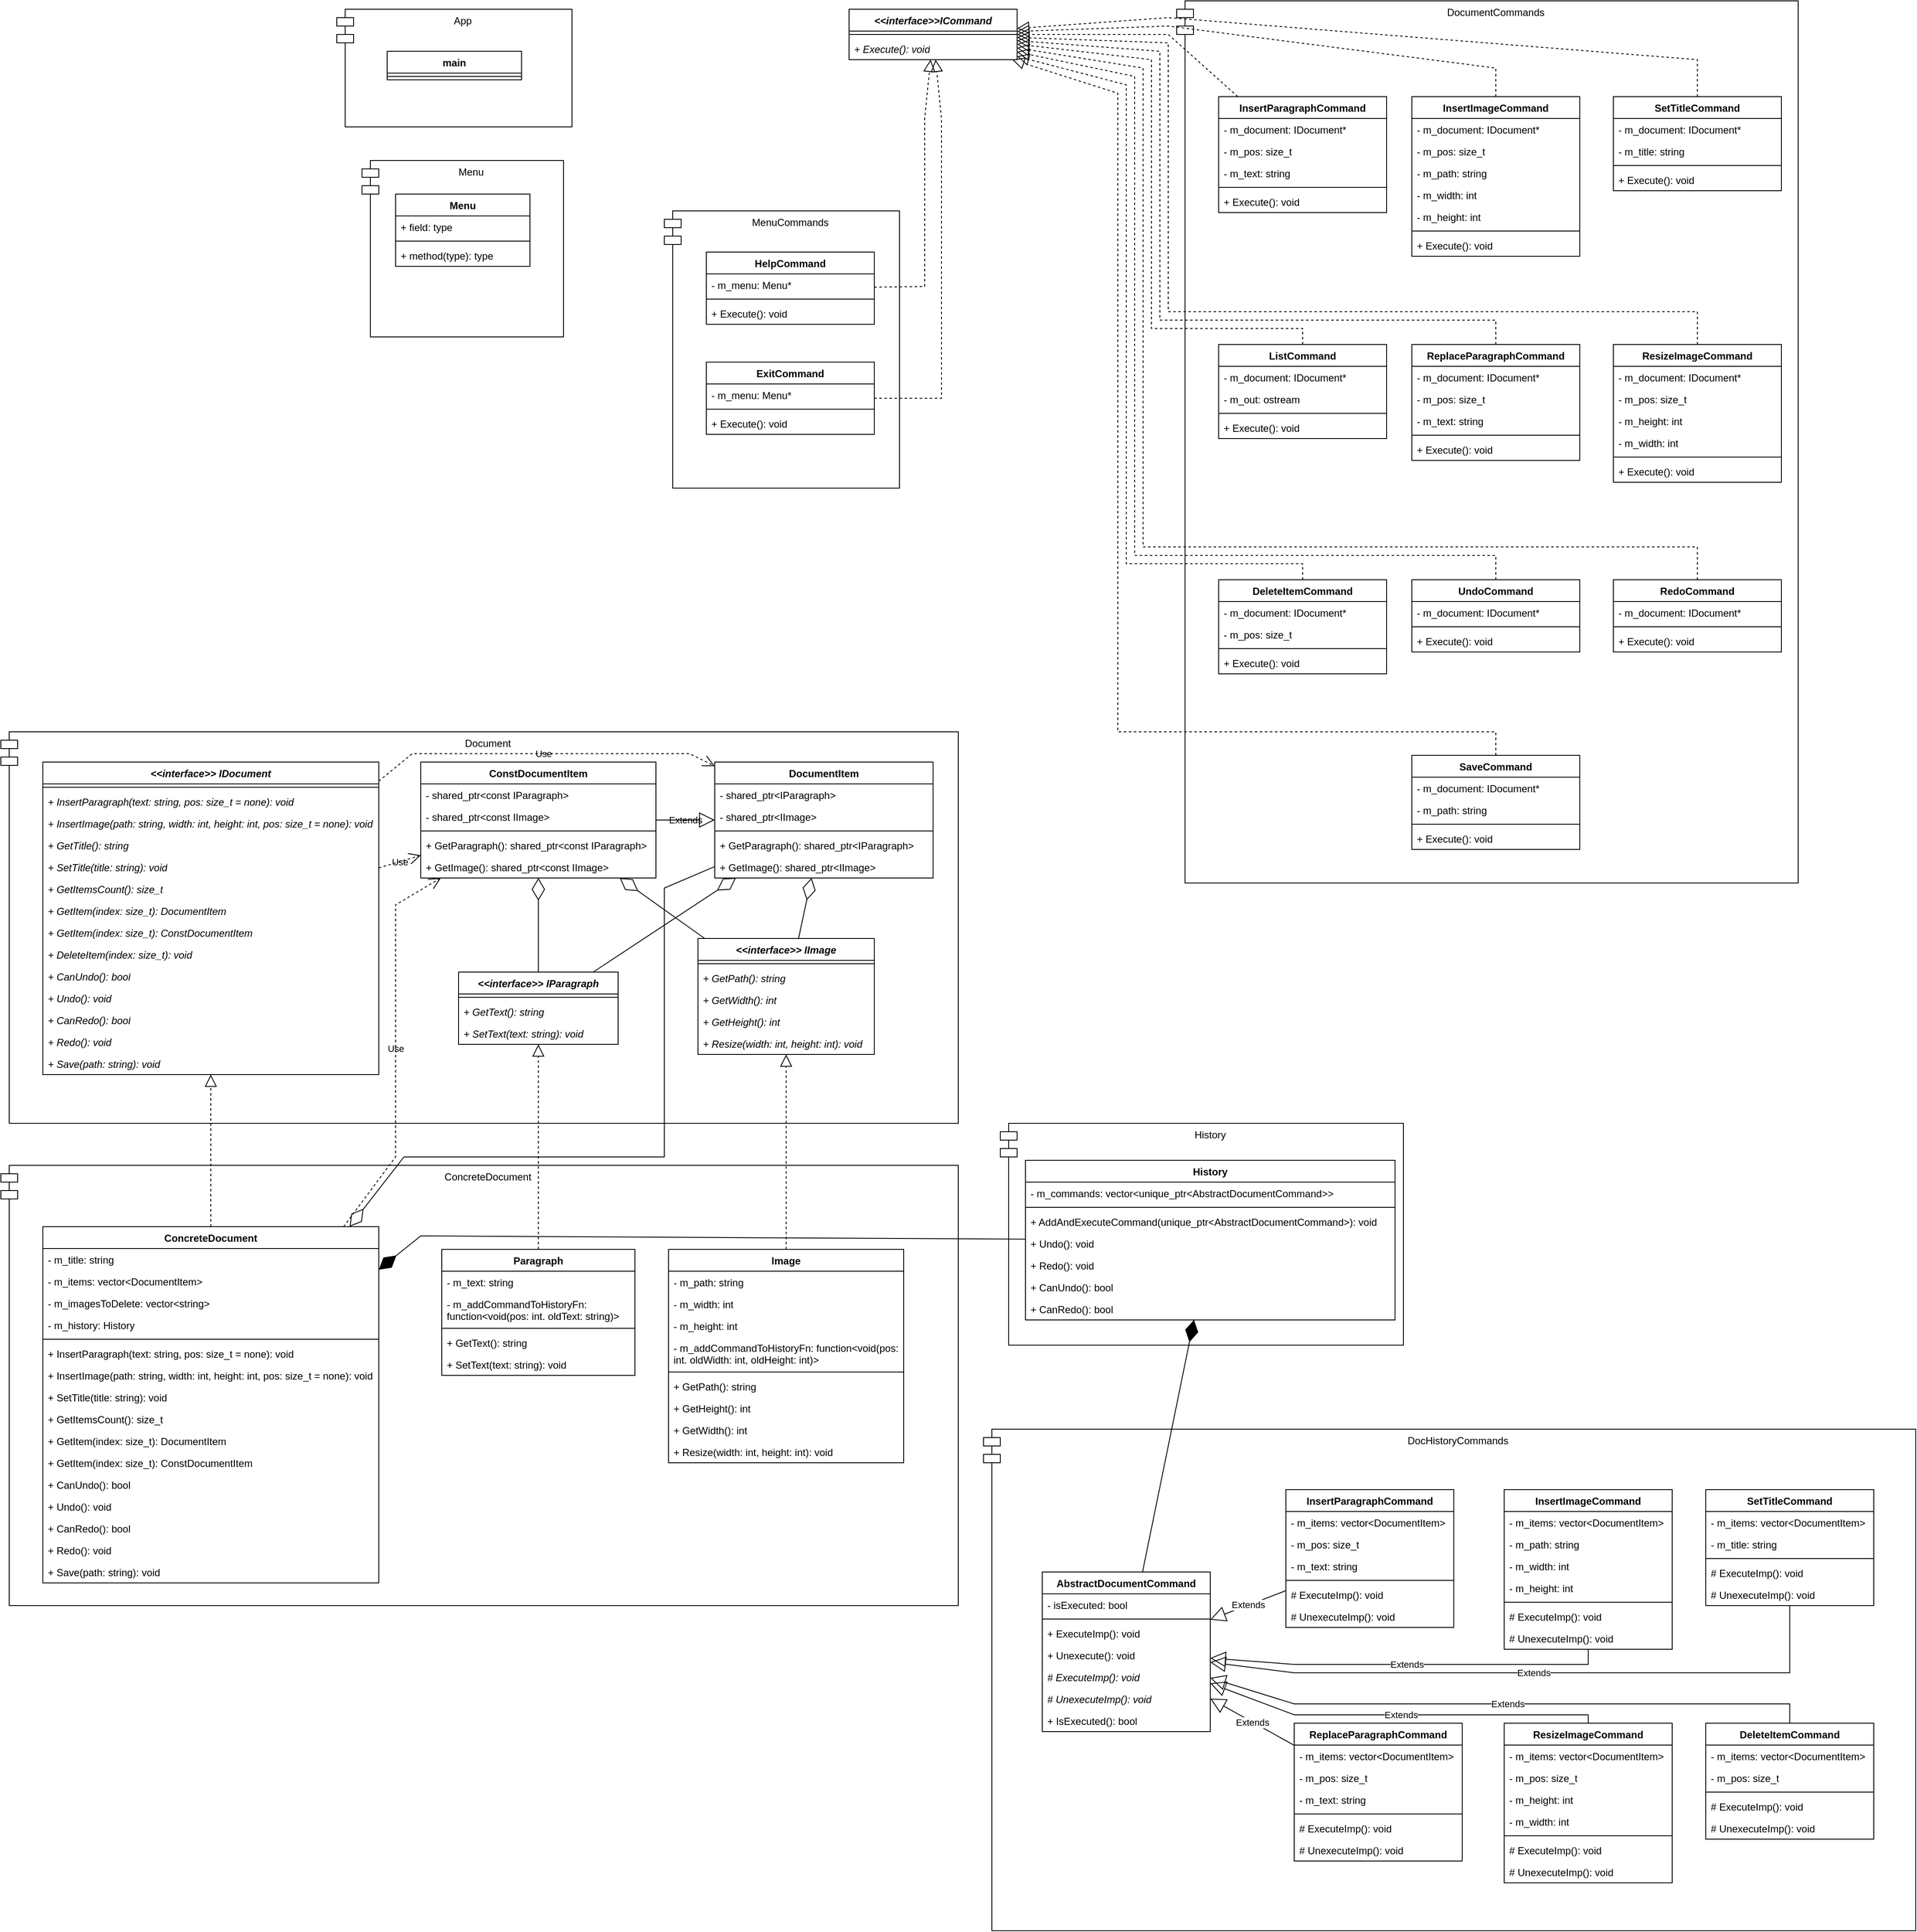 <mxfile version="24.8.0">
  <diagram id="C5RBs43oDa-KdzZeNtuy" name="Page-1">
    <mxGraphModel dx="1788" dy="513" grid="1" gridSize="10" guides="1" tooltips="1" connect="1" arrows="1" fold="1" page="1" pageScale="1" pageWidth="827" pageHeight="1169" math="0" shadow="0">
      <root>
        <mxCell id="WIyWlLk6GJQsqaUBKTNV-0" />
        <mxCell id="WIyWlLk6GJQsqaUBKTNV-1" parent="WIyWlLk6GJQsqaUBKTNV-0" />
        <mxCell id="t_CTMTlM3WWsd4xlWa1g-42" value="DocHistoryCommands" style="shape=module;align=left;spacingLeft=20;align=center;verticalAlign=top;whiteSpace=wrap;html=1;" vertex="1" parent="WIyWlLk6GJQsqaUBKTNV-1">
          <mxGeometry x="810" y="1710" width="1110" height="597" as="geometry" />
        </mxCell>
        <mxCell id="l1cM1aej3VJfIB5fveCM-52" value="MenuCommands" style="shape=module;align=left;spacingLeft=20;align=center;verticalAlign=top;whiteSpace=wrap;html=1;labelBackgroundColor=none;" parent="WIyWlLk6GJQsqaUBKTNV-1" vertex="1">
          <mxGeometry x="430" y="260" width="280" height="330" as="geometry" />
        </mxCell>
        <mxCell id="tXO7d4i_3rFBIxNAxgOe-106" value="DocumentCommands" style="shape=module;align=left;spacingLeft=20;align=center;verticalAlign=top;whiteSpace=wrap;html=1;labelBackgroundColor=none;" parent="WIyWlLk6GJQsqaUBKTNV-1" vertex="1">
          <mxGeometry x="1040" y="10" width="740" height="1050" as="geometry" />
        </mxCell>
        <mxCell id="tXO7d4i_3rFBIxNAxgOe-101" value="Menu" style="shape=module;align=left;spacingLeft=20;align=center;verticalAlign=top;whiteSpace=wrap;html=1;labelBackgroundColor=none;" parent="WIyWlLk6GJQsqaUBKTNV-1" vertex="1">
          <mxGeometry x="70" y="200" width="240" height="210" as="geometry" />
        </mxCell>
        <mxCell id="tXO7d4i_3rFBIxNAxgOe-55" value="ConcreteDocument" style="shape=module;align=left;spacingLeft=20;align=center;verticalAlign=top;whiteSpace=wrap;html=1;labelBackgroundColor=none;" parent="WIyWlLk6GJQsqaUBKTNV-1" vertex="1">
          <mxGeometry x="-360" y="1396" width="1140" height="524" as="geometry" />
        </mxCell>
        <mxCell id="mTHOiytMiAY_9Srzv-4_-0" value="App" style="shape=module;align=left;spacingLeft=20;align=center;verticalAlign=top;whiteSpace=wrap;html=1;labelBackgroundColor=none;" parent="WIyWlLk6GJQsqaUBKTNV-1" vertex="1">
          <mxGeometry x="40" y="20" width="280" height="140" as="geometry" />
        </mxCell>
        <mxCell id="mTHOiytMiAY_9Srzv-4_-1" value="main" style="swimlane;fontStyle=1;align=center;verticalAlign=top;childLayout=stackLayout;horizontal=1;startSize=26;horizontalStack=0;resizeParent=1;resizeParentMax=0;resizeLast=0;collapsible=1;marginBottom=0;whiteSpace=wrap;html=1;labelBackgroundColor=none;" parent="WIyWlLk6GJQsqaUBKTNV-1" vertex="1">
          <mxGeometry x="100" y="70" width="160" height="34" as="geometry" />
        </mxCell>
        <mxCell id="mTHOiytMiAY_9Srzv-4_-3" value="" style="line;strokeWidth=1;fillColor=none;align=left;verticalAlign=middle;spacingTop=-1;spacingLeft=3;spacingRight=3;rotatable=0;labelPosition=right;points=[];portConstraint=eastwest;labelBackgroundColor=none;" parent="mTHOiytMiAY_9Srzv-4_-1" vertex="1">
          <mxGeometry y="26" width="160" height="8" as="geometry" />
        </mxCell>
        <mxCell id="tXO7d4i_3rFBIxNAxgOe-17" value="Document" style="shape=module;align=left;spacingLeft=20;align=center;verticalAlign=top;whiteSpace=wrap;html=1;labelBackgroundColor=none;" parent="WIyWlLk6GJQsqaUBKTNV-1" vertex="1">
          <mxGeometry x="-360" y="880" width="1140" height="466" as="geometry" />
        </mxCell>
        <mxCell id="tXO7d4i_3rFBIxNAxgOe-0" value="&lt;i&gt;&amp;lt;&amp;lt;interface&amp;gt;&amp;gt; IDocument&lt;/i&gt;" style="swimlane;fontStyle=1;align=center;verticalAlign=top;childLayout=stackLayout;horizontal=1;startSize=26;horizontalStack=0;resizeParent=1;resizeParentMax=0;resizeLast=0;collapsible=1;marginBottom=0;whiteSpace=wrap;html=1;labelBackgroundColor=none;" parent="WIyWlLk6GJQsqaUBKTNV-1" vertex="1">
          <mxGeometry x="-310" y="916" width="400" height="372" as="geometry" />
        </mxCell>
        <mxCell id="tXO7d4i_3rFBIxNAxgOe-2" value="" style="line;strokeWidth=1;fillColor=none;align=left;verticalAlign=middle;spacingTop=-1;spacingLeft=3;spacingRight=3;rotatable=0;labelPosition=right;points=[];portConstraint=eastwest;labelBackgroundColor=none;" parent="tXO7d4i_3rFBIxNAxgOe-0" vertex="1">
          <mxGeometry y="26" width="400" height="8" as="geometry" />
        </mxCell>
        <mxCell id="tXO7d4i_3rFBIxNAxgOe-3" value="&lt;i&gt;+ InsertParagraph(text: string, pos: size_t = none): void&lt;/i&gt;" style="text;strokeColor=none;fillColor=none;align=left;verticalAlign=top;spacingLeft=4;spacingRight=4;overflow=hidden;rotatable=0;points=[[0,0.5],[1,0.5]];portConstraint=eastwest;whiteSpace=wrap;html=1;labelBackgroundColor=none;" parent="tXO7d4i_3rFBIxNAxgOe-0" vertex="1">
          <mxGeometry y="34" width="400" height="26" as="geometry" />
        </mxCell>
        <mxCell id="tXO7d4i_3rFBIxNAxgOe-4" value="&lt;i&gt;+ InsertImage(path: string, width: int, height: int, pos: size_t = none): void&lt;/i&gt;" style="text;strokeColor=none;fillColor=none;align=left;verticalAlign=top;spacingLeft=4;spacingRight=4;overflow=hidden;rotatable=0;points=[[0,0.5],[1,0.5]];portConstraint=eastwest;whiteSpace=wrap;html=1;labelBackgroundColor=none;" parent="tXO7d4i_3rFBIxNAxgOe-0" vertex="1">
          <mxGeometry y="60" width="400" height="26" as="geometry" />
        </mxCell>
        <mxCell id="t_CTMTlM3WWsd4xlWa1g-78" value="&lt;i&gt;+ GetTitle(): string&lt;/i&gt;" style="text;strokeColor=none;fillColor=none;align=left;verticalAlign=top;spacingLeft=4;spacingRight=4;overflow=hidden;rotatable=0;points=[[0,0.5],[1,0.5]];portConstraint=eastwest;whiteSpace=wrap;html=1;labelBackgroundColor=none;" vertex="1" parent="tXO7d4i_3rFBIxNAxgOe-0">
          <mxGeometry y="86" width="400" height="26" as="geometry" />
        </mxCell>
        <mxCell id="tXO7d4i_3rFBIxNAxgOe-13" value="&lt;i&gt;+ SetTitle(title: string): void&lt;/i&gt;" style="text;strokeColor=none;fillColor=none;align=left;verticalAlign=top;spacingLeft=4;spacingRight=4;overflow=hidden;rotatable=0;points=[[0,0.5],[1,0.5]];portConstraint=eastwest;whiteSpace=wrap;html=1;labelBackgroundColor=none;" parent="tXO7d4i_3rFBIxNAxgOe-0" vertex="1">
          <mxGeometry y="112" width="400" height="26" as="geometry" />
        </mxCell>
        <mxCell id="tXO7d4i_3rFBIxNAxgOe-5" value="&lt;i&gt;+ GetItemsCount(): size_t&lt;/i&gt;" style="text;strokeColor=none;fillColor=none;align=left;verticalAlign=top;spacingLeft=4;spacingRight=4;overflow=hidden;rotatable=0;points=[[0,0.5],[1,0.5]];portConstraint=eastwest;whiteSpace=wrap;html=1;labelBackgroundColor=none;" parent="tXO7d4i_3rFBIxNAxgOe-0" vertex="1">
          <mxGeometry y="138" width="400" height="26" as="geometry" />
        </mxCell>
        <mxCell id="tXO7d4i_3rFBIxNAxgOe-6" value="&lt;i&gt;+ GetItem(index: size_t): DocumentItem&lt;/i&gt;" style="text;strokeColor=none;fillColor=none;align=left;verticalAlign=top;spacingLeft=4;spacingRight=4;overflow=hidden;rotatable=0;points=[[0,0.5],[1,0.5]];portConstraint=eastwest;whiteSpace=wrap;html=1;labelBackgroundColor=none;" parent="tXO7d4i_3rFBIxNAxgOe-0" vertex="1">
          <mxGeometry y="164" width="400" height="26" as="geometry" />
        </mxCell>
        <mxCell id="tXO7d4i_3rFBIxNAxgOe-7" value="&lt;i&gt;+ GetItem(index: size_t): ConstDocumentItem&lt;/i&gt;" style="text;strokeColor=none;fillColor=none;align=left;verticalAlign=top;spacingLeft=4;spacingRight=4;overflow=hidden;rotatable=0;points=[[0,0.5],[1,0.5]];portConstraint=eastwest;whiteSpace=wrap;html=1;labelBackgroundColor=none;" parent="tXO7d4i_3rFBIxNAxgOe-0" vertex="1">
          <mxGeometry y="190" width="400" height="26" as="geometry" />
        </mxCell>
        <mxCell id="t_CTMTlM3WWsd4xlWa1g-79" value="&lt;i&gt;+ DeleteItem(index: size_t): void&lt;/i&gt;" style="text;strokeColor=none;fillColor=none;align=left;verticalAlign=top;spacingLeft=4;spacingRight=4;overflow=hidden;rotatable=0;points=[[0,0.5],[1,0.5]];portConstraint=eastwest;whiteSpace=wrap;html=1;labelBackgroundColor=none;" vertex="1" parent="tXO7d4i_3rFBIxNAxgOe-0">
          <mxGeometry y="216" width="400" height="26" as="geometry" />
        </mxCell>
        <mxCell id="tXO7d4i_3rFBIxNAxgOe-10" value="&lt;i&gt;+ CanUndo(): bool&lt;/i&gt;" style="text;strokeColor=none;fillColor=none;align=left;verticalAlign=top;spacingLeft=4;spacingRight=4;overflow=hidden;rotatable=0;points=[[0,0.5],[1,0.5]];portConstraint=eastwest;whiteSpace=wrap;html=1;labelBackgroundColor=none;" parent="tXO7d4i_3rFBIxNAxgOe-0" vertex="1">
          <mxGeometry y="242" width="400" height="26" as="geometry" />
        </mxCell>
        <mxCell id="tXO7d4i_3rFBIxNAxgOe-8" value="&lt;i&gt;+ Undo(): void&lt;/i&gt;" style="text;strokeColor=none;fillColor=none;align=left;verticalAlign=top;spacingLeft=4;spacingRight=4;overflow=hidden;rotatable=0;points=[[0,0.5],[1,0.5]];portConstraint=eastwest;whiteSpace=wrap;html=1;labelBackgroundColor=none;" parent="tXO7d4i_3rFBIxNAxgOe-0" vertex="1">
          <mxGeometry y="268" width="400" height="26" as="geometry" />
        </mxCell>
        <mxCell id="tXO7d4i_3rFBIxNAxgOe-11" value="&lt;i&gt;+ CanRedo(): bool&lt;/i&gt;" style="text;strokeColor=none;fillColor=none;align=left;verticalAlign=top;spacingLeft=4;spacingRight=4;overflow=hidden;rotatable=0;points=[[0,0.5],[1,0.5]];portConstraint=eastwest;whiteSpace=wrap;html=1;labelBackgroundColor=none;" parent="tXO7d4i_3rFBIxNAxgOe-0" vertex="1">
          <mxGeometry y="294" width="400" height="26" as="geometry" />
        </mxCell>
        <mxCell id="tXO7d4i_3rFBIxNAxgOe-9" value="&lt;i&gt;+ Redo(): void&lt;/i&gt;" style="text;strokeColor=none;fillColor=none;align=left;verticalAlign=top;spacingLeft=4;spacingRight=4;overflow=hidden;rotatable=0;points=[[0,0.5],[1,0.5]];portConstraint=eastwest;whiteSpace=wrap;html=1;labelBackgroundColor=none;" parent="tXO7d4i_3rFBIxNAxgOe-0" vertex="1">
          <mxGeometry y="320" width="400" height="26" as="geometry" />
        </mxCell>
        <mxCell id="tXO7d4i_3rFBIxNAxgOe-12" value="&lt;i&gt;+ Save(path: string): void&lt;/i&gt;" style="text;strokeColor=none;fillColor=none;align=left;verticalAlign=top;spacingLeft=4;spacingRight=4;overflow=hidden;rotatable=0;points=[[0,0.5],[1,0.5]];portConstraint=eastwest;whiteSpace=wrap;html=1;labelBackgroundColor=none;" parent="tXO7d4i_3rFBIxNAxgOe-0" vertex="1">
          <mxGeometry y="346" width="400" height="26" as="geometry" />
        </mxCell>
        <mxCell id="tXO7d4i_3rFBIxNAxgOe-20" value="DocumentItem" style="swimlane;fontStyle=1;align=center;verticalAlign=top;childLayout=stackLayout;horizontal=1;startSize=26;horizontalStack=0;resizeParent=1;resizeParentMax=0;resizeLast=0;collapsible=1;marginBottom=0;whiteSpace=wrap;html=1;labelBackgroundColor=none;" parent="WIyWlLk6GJQsqaUBKTNV-1" vertex="1">
          <mxGeometry x="490" y="916" width="260" height="138" as="geometry" />
        </mxCell>
        <mxCell id="tXO7d4i_3rFBIxNAxgOe-21" value="- shared_ptr&amp;lt;IParagraph&amp;gt;" style="text;strokeColor=none;fillColor=none;align=left;verticalAlign=top;spacingLeft=4;spacingRight=4;overflow=hidden;rotatable=0;points=[[0,0.5],[1,0.5]];portConstraint=eastwest;whiteSpace=wrap;html=1;labelBackgroundColor=none;" parent="tXO7d4i_3rFBIxNAxgOe-20" vertex="1">
          <mxGeometry y="26" width="260" height="26" as="geometry" />
        </mxCell>
        <mxCell id="tXO7d4i_3rFBIxNAxgOe-32" value="- shared_ptr&amp;lt;IImage&amp;gt;" style="text;strokeColor=none;fillColor=none;align=left;verticalAlign=top;spacingLeft=4;spacingRight=4;overflow=hidden;rotatable=0;points=[[0,0.5],[1,0.5]];portConstraint=eastwest;whiteSpace=wrap;html=1;labelBackgroundColor=none;" parent="tXO7d4i_3rFBIxNAxgOe-20" vertex="1">
          <mxGeometry y="52" width="260" height="26" as="geometry" />
        </mxCell>
        <mxCell id="tXO7d4i_3rFBIxNAxgOe-22" value="" style="line;strokeWidth=1;fillColor=none;align=left;verticalAlign=middle;spacingTop=-1;spacingLeft=3;spacingRight=3;rotatable=0;labelPosition=right;points=[];portConstraint=eastwest;labelBackgroundColor=none;" parent="tXO7d4i_3rFBIxNAxgOe-20" vertex="1">
          <mxGeometry y="78" width="260" height="8" as="geometry" />
        </mxCell>
        <mxCell id="tXO7d4i_3rFBIxNAxgOe-23" value="+ GetParagraph(): shared_ptr&amp;lt;IParagraph&amp;gt;" style="text;strokeColor=none;fillColor=none;align=left;verticalAlign=top;spacingLeft=4;spacingRight=4;overflow=hidden;rotatable=0;points=[[0,0.5],[1,0.5]];portConstraint=eastwest;whiteSpace=wrap;html=1;labelBackgroundColor=none;" parent="tXO7d4i_3rFBIxNAxgOe-20" vertex="1">
          <mxGeometry y="86" width="260" height="26" as="geometry" />
        </mxCell>
        <mxCell id="tXO7d4i_3rFBIxNAxgOe-40" value="+ GetImage(): shared_ptr&amp;lt;IImage&amp;gt;" style="text;strokeColor=none;fillColor=none;align=left;verticalAlign=top;spacingLeft=4;spacingRight=4;overflow=hidden;rotatable=0;points=[[0,0.5],[1,0.5]];portConstraint=eastwest;whiteSpace=wrap;html=1;labelBackgroundColor=none;" parent="tXO7d4i_3rFBIxNAxgOe-20" vertex="1">
          <mxGeometry y="112" width="260" height="26" as="geometry" />
        </mxCell>
        <mxCell id="tXO7d4i_3rFBIxNAxgOe-24" value="&lt;i&gt;&amp;lt;&amp;lt;interface&amp;gt;&amp;gt; IParagraph&lt;/i&gt;" style="swimlane;fontStyle=1;align=center;verticalAlign=top;childLayout=stackLayout;horizontal=1;startSize=26;horizontalStack=0;resizeParent=1;resizeParentMax=0;resizeLast=0;collapsible=1;marginBottom=0;whiteSpace=wrap;html=1;labelBackgroundColor=none;" parent="WIyWlLk6GJQsqaUBKTNV-1" vertex="1">
          <mxGeometry x="185" y="1166" width="190" height="86" as="geometry" />
        </mxCell>
        <mxCell id="tXO7d4i_3rFBIxNAxgOe-26" value="" style="line;strokeWidth=1;fillColor=none;align=left;verticalAlign=middle;spacingTop=-1;spacingLeft=3;spacingRight=3;rotatable=0;labelPosition=right;points=[];portConstraint=eastwest;labelBackgroundColor=none;" parent="tXO7d4i_3rFBIxNAxgOe-24" vertex="1">
          <mxGeometry y="26" width="190" height="8" as="geometry" />
        </mxCell>
        <mxCell id="tXO7d4i_3rFBIxNAxgOe-33" value="&lt;i&gt;+ GetText(): string&lt;/i&gt;" style="text;strokeColor=none;fillColor=none;align=left;verticalAlign=top;spacingLeft=4;spacingRight=4;overflow=hidden;rotatable=0;points=[[0,0.5],[1,0.5]];portConstraint=eastwest;whiteSpace=wrap;html=1;labelBackgroundColor=none;" parent="tXO7d4i_3rFBIxNAxgOe-24" vertex="1">
          <mxGeometry y="34" width="190" height="26" as="geometry" />
        </mxCell>
        <mxCell id="tXO7d4i_3rFBIxNAxgOe-34" value="&lt;i&gt;+ SetText(text: string): void&lt;/i&gt;" style="text;strokeColor=none;fillColor=none;align=left;verticalAlign=top;spacingLeft=4;spacingRight=4;overflow=hidden;rotatable=0;points=[[0,0.5],[1,0.5]];portConstraint=eastwest;whiteSpace=wrap;html=1;labelBackgroundColor=none;" parent="tXO7d4i_3rFBIxNAxgOe-24" vertex="1">
          <mxGeometry y="60" width="190" height="26" as="geometry" />
        </mxCell>
        <mxCell id="tXO7d4i_3rFBIxNAxgOe-28" value="&lt;i&gt;&amp;lt;&amp;lt;interface&amp;gt;&amp;gt; IImage&lt;/i&gt;" style="swimlane;fontStyle=1;align=center;verticalAlign=top;childLayout=stackLayout;horizontal=1;startSize=26;horizontalStack=0;resizeParent=1;resizeParentMax=0;resizeLast=0;collapsible=1;marginBottom=0;whiteSpace=wrap;html=1;labelBackgroundColor=none;" parent="WIyWlLk6GJQsqaUBKTNV-1" vertex="1">
          <mxGeometry x="470" y="1126" width="210" height="138" as="geometry" />
        </mxCell>
        <mxCell id="tXO7d4i_3rFBIxNAxgOe-30" value="" style="line;strokeWidth=1;fillColor=none;align=left;verticalAlign=middle;spacingTop=-1;spacingLeft=3;spacingRight=3;rotatable=0;labelPosition=right;points=[];portConstraint=eastwest;labelBackgroundColor=none;" parent="tXO7d4i_3rFBIxNAxgOe-28" vertex="1">
          <mxGeometry y="26" width="210" height="8" as="geometry" />
        </mxCell>
        <mxCell id="tXO7d4i_3rFBIxNAxgOe-35" value="&lt;i&gt;+ GetPath(): string&lt;/i&gt;" style="text;strokeColor=none;fillColor=none;align=left;verticalAlign=top;spacingLeft=4;spacingRight=4;overflow=hidden;rotatable=0;points=[[0,0.5],[1,0.5]];portConstraint=eastwest;whiteSpace=wrap;html=1;labelBackgroundColor=none;" parent="tXO7d4i_3rFBIxNAxgOe-28" vertex="1">
          <mxGeometry y="34" width="210" height="26" as="geometry" />
        </mxCell>
        <mxCell id="tXO7d4i_3rFBIxNAxgOe-36" value="&lt;i&gt;+ GetWidth(): int&lt;/i&gt;" style="text;strokeColor=none;fillColor=none;align=left;verticalAlign=top;spacingLeft=4;spacingRight=4;overflow=hidden;rotatable=0;points=[[0,0.5],[1,0.5]];portConstraint=eastwest;whiteSpace=wrap;html=1;labelBackgroundColor=none;" parent="tXO7d4i_3rFBIxNAxgOe-28" vertex="1">
          <mxGeometry y="60" width="210" height="26" as="geometry" />
        </mxCell>
        <mxCell id="tXO7d4i_3rFBIxNAxgOe-38" value="&lt;i&gt;+ GetHeight(): int&lt;/i&gt;" style="text;strokeColor=none;fillColor=none;align=left;verticalAlign=top;spacingLeft=4;spacingRight=4;overflow=hidden;rotatable=0;points=[[0,0.5],[1,0.5]];portConstraint=eastwest;whiteSpace=wrap;html=1;labelBackgroundColor=none;" parent="tXO7d4i_3rFBIxNAxgOe-28" vertex="1">
          <mxGeometry y="86" width="210" height="26" as="geometry" />
        </mxCell>
        <mxCell id="tXO7d4i_3rFBIxNAxgOe-39" value="&lt;i&gt;+ Resize(width: int, height: int): void&lt;/i&gt;" style="text;strokeColor=none;fillColor=none;align=left;verticalAlign=top;spacingLeft=4;spacingRight=4;overflow=hidden;rotatable=0;points=[[0,0.5],[1,0.5]];portConstraint=eastwest;whiteSpace=wrap;html=1;labelBackgroundColor=none;" parent="tXO7d4i_3rFBIxNAxgOe-28" vertex="1">
          <mxGeometry y="112" width="210" height="26" as="geometry" />
        </mxCell>
        <mxCell id="tXO7d4i_3rFBIxNAxgOe-41" value="ConstDocumentItem" style="swimlane;fontStyle=1;align=center;verticalAlign=top;childLayout=stackLayout;horizontal=1;startSize=26;horizontalStack=0;resizeParent=1;resizeParentMax=0;resizeLast=0;collapsible=1;marginBottom=0;whiteSpace=wrap;html=1;labelBackgroundColor=none;" parent="WIyWlLk6GJQsqaUBKTNV-1" vertex="1">
          <mxGeometry x="140" y="916" width="280" height="138" as="geometry" />
        </mxCell>
        <mxCell id="tXO7d4i_3rFBIxNAxgOe-42" value="- shared_ptr&amp;lt;const IParagraph&amp;gt;" style="text;strokeColor=none;fillColor=none;align=left;verticalAlign=top;spacingLeft=4;spacingRight=4;overflow=hidden;rotatable=0;points=[[0,0.5],[1,0.5]];portConstraint=eastwest;whiteSpace=wrap;html=1;labelBackgroundColor=none;" parent="tXO7d4i_3rFBIxNAxgOe-41" vertex="1">
          <mxGeometry y="26" width="280" height="26" as="geometry" />
        </mxCell>
        <mxCell id="tXO7d4i_3rFBIxNAxgOe-43" value="- shared_ptr&amp;lt;const IImage&amp;gt;" style="text;strokeColor=none;fillColor=none;align=left;verticalAlign=top;spacingLeft=4;spacingRight=4;overflow=hidden;rotatable=0;points=[[0,0.5],[1,0.5]];portConstraint=eastwest;whiteSpace=wrap;html=1;labelBackgroundColor=none;" parent="tXO7d4i_3rFBIxNAxgOe-41" vertex="1">
          <mxGeometry y="52" width="280" height="26" as="geometry" />
        </mxCell>
        <mxCell id="tXO7d4i_3rFBIxNAxgOe-44" value="" style="line;strokeWidth=1;fillColor=none;align=left;verticalAlign=middle;spacingTop=-1;spacingLeft=3;spacingRight=3;rotatable=0;labelPosition=right;points=[];portConstraint=eastwest;labelBackgroundColor=none;" parent="tXO7d4i_3rFBIxNAxgOe-41" vertex="1">
          <mxGeometry y="78" width="280" height="8" as="geometry" />
        </mxCell>
        <mxCell id="tXO7d4i_3rFBIxNAxgOe-45" value="+ GetParagraph(): shared_ptr&amp;lt;const IParagraph&amp;gt;" style="text;strokeColor=none;fillColor=none;align=left;verticalAlign=top;spacingLeft=4;spacingRight=4;overflow=hidden;rotatable=0;points=[[0,0.5],[1,0.5]];portConstraint=eastwest;whiteSpace=wrap;html=1;labelBackgroundColor=none;" parent="tXO7d4i_3rFBIxNAxgOe-41" vertex="1">
          <mxGeometry y="86" width="280" height="26" as="geometry" />
        </mxCell>
        <mxCell id="tXO7d4i_3rFBIxNAxgOe-46" value="+ GetImage(): shared_ptr&amp;lt;const IImage&amp;gt;" style="text;strokeColor=none;fillColor=none;align=left;verticalAlign=top;spacingLeft=4;spacingRight=4;overflow=hidden;rotatable=0;points=[[0,0.5],[1,0.5]];portConstraint=eastwest;whiteSpace=wrap;html=1;labelBackgroundColor=none;" parent="tXO7d4i_3rFBIxNAxgOe-41" vertex="1">
          <mxGeometry y="112" width="280" height="26" as="geometry" />
        </mxCell>
        <mxCell id="tXO7d4i_3rFBIxNAxgOe-47" value="Extends" style="endArrow=block;endSize=16;endFill=0;html=1;rounded=0;labelBackgroundColor=none;fontColor=default;" parent="WIyWlLk6GJQsqaUBKTNV-1" source="tXO7d4i_3rFBIxNAxgOe-41" target="tXO7d4i_3rFBIxNAxgOe-20" edge="1">
          <mxGeometry width="160" relative="1" as="geometry">
            <mxPoint x="380" y="1066" as="sourcePoint" />
            <mxPoint x="540" y="1066" as="targetPoint" />
          </mxGeometry>
        </mxCell>
        <mxCell id="tXO7d4i_3rFBIxNAxgOe-48" value="Use" style="endArrow=open;endSize=12;dashed=1;html=1;rounded=0;labelBackgroundColor=none;fontColor=default;" parent="WIyWlLk6GJQsqaUBKTNV-1" source="tXO7d4i_3rFBIxNAxgOe-0" target="tXO7d4i_3rFBIxNAxgOe-41" edge="1">
          <mxGeometry width="160" relative="1" as="geometry">
            <mxPoint x="300" y="1136" as="sourcePoint" />
            <mxPoint x="460" y="1136" as="targetPoint" />
          </mxGeometry>
        </mxCell>
        <mxCell id="tXO7d4i_3rFBIxNAxgOe-49" value="Use" style="endArrow=open;endSize=12;dashed=1;html=1;rounded=0;labelBackgroundColor=none;fontColor=default;" parent="WIyWlLk6GJQsqaUBKTNV-1" source="tXO7d4i_3rFBIxNAxgOe-0" target="tXO7d4i_3rFBIxNAxgOe-20" edge="1">
          <mxGeometry width="160" relative="1" as="geometry">
            <mxPoint x="100" y="1038" as="sourcePoint" />
            <mxPoint x="150" y="1026" as="targetPoint" />
            <Array as="points">
              <mxPoint x="130" y="906" />
              <mxPoint x="460" y="906" />
            </Array>
          </mxGeometry>
        </mxCell>
        <mxCell id="tXO7d4i_3rFBIxNAxgOe-51" value="" style="endArrow=diamondThin;endFill=0;endSize=24;html=1;rounded=0;labelBackgroundColor=none;fontColor=default;" parent="WIyWlLk6GJQsqaUBKTNV-1" source="tXO7d4i_3rFBIxNAxgOe-24" target="tXO7d4i_3rFBIxNAxgOe-41" edge="1">
          <mxGeometry width="160" relative="1" as="geometry">
            <mxPoint x="300" y="1116" as="sourcePoint" />
            <mxPoint x="460" y="1116" as="targetPoint" />
          </mxGeometry>
        </mxCell>
        <mxCell id="tXO7d4i_3rFBIxNAxgOe-52" value="" style="endArrow=diamondThin;endFill=0;endSize=24;html=1;rounded=0;labelBackgroundColor=none;fontColor=default;" parent="WIyWlLk6GJQsqaUBKTNV-1" source="tXO7d4i_3rFBIxNAxgOe-28" target="tXO7d4i_3rFBIxNAxgOe-41" edge="1">
          <mxGeometry width="160" relative="1" as="geometry">
            <mxPoint x="268" y="1176" as="sourcePoint" />
            <mxPoint x="275" y="1064" as="targetPoint" />
          </mxGeometry>
        </mxCell>
        <mxCell id="tXO7d4i_3rFBIxNAxgOe-53" value="" style="endArrow=diamondThin;endFill=0;endSize=24;html=1;rounded=0;labelBackgroundColor=none;fontColor=default;" parent="WIyWlLk6GJQsqaUBKTNV-1" source="tXO7d4i_3rFBIxNAxgOe-24" target="tXO7d4i_3rFBIxNAxgOe-20" edge="1">
          <mxGeometry width="160" relative="1" as="geometry">
            <mxPoint x="485" y="1136" as="sourcePoint" />
            <mxPoint x="380" y="1064" as="targetPoint" />
          </mxGeometry>
        </mxCell>
        <mxCell id="tXO7d4i_3rFBIxNAxgOe-54" value="" style="endArrow=diamondThin;endFill=0;endSize=24;html=1;rounded=0;labelBackgroundColor=none;fontColor=default;" parent="WIyWlLk6GJQsqaUBKTNV-1" source="tXO7d4i_3rFBIxNAxgOe-28" target="tXO7d4i_3rFBIxNAxgOe-20" edge="1">
          <mxGeometry width="160" relative="1" as="geometry">
            <mxPoint x="335" y="1176" as="sourcePoint" />
            <mxPoint x="518" y="1064" as="targetPoint" />
          </mxGeometry>
        </mxCell>
        <mxCell id="tXO7d4i_3rFBIxNAxgOe-56" value="ConcreteDocument" style="swimlane;fontStyle=1;align=center;verticalAlign=top;childLayout=stackLayout;horizontal=1;startSize=26;horizontalStack=0;resizeParent=1;resizeParentMax=0;resizeLast=0;collapsible=1;marginBottom=0;whiteSpace=wrap;html=1;labelBackgroundColor=none;" parent="WIyWlLk6GJQsqaUBKTNV-1" vertex="1">
          <mxGeometry x="-310" y="1469" width="400" height="424" as="geometry" />
        </mxCell>
        <mxCell id="tXO7d4i_3rFBIxNAxgOe-89" value="- m_title: string" style="text;strokeColor=none;fillColor=none;align=left;verticalAlign=top;spacingLeft=4;spacingRight=4;overflow=hidden;rotatable=0;points=[[0,0.5],[1,0.5]];portConstraint=eastwest;whiteSpace=wrap;html=1;labelBackgroundColor=none;" parent="tXO7d4i_3rFBIxNAxgOe-56" vertex="1">
          <mxGeometry y="26" width="400" height="26" as="geometry" />
        </mxCell>
        <mxCell id="tXO7d4i_3rFBIxNAxgOe-92" value="- m_items: vector&amp;lt;DocumentItem&amp;gt;" style="text;strokeColor=none;fillColor=none;align=left;verticalAlign=top;spacingLeft=4;spacingRight=4;overflow=hidden;rotatable=0;points=[[0,0.5],[1,0.5]];portConstraint=eastwest;whiteSpace=wrap;html=1;labelBackgroundColor=none;" parent="tXO7d4i_3rFBIxNAxgOe-56" vertex="1">
          <mxGeometry y="52" width="400" height="26" as="geometry" />
        </mxCell>
        <mxCell id="tXO7d4i_3rFBIxNAxgOe-95" value="- m_imagesToDelete: vector&amp;lt;string&amp;gt;" style="text;strokeColor=none;fillColor=none;align=left;verticalAlign=top;spacingLeft=4;spacingRight=4;overflow=hidden;rotatable=0;points=[[0,0.5],[1,0.5]];portConstraint=eastwest;whiteSpace=wrap;html=1;labelBackgroundColor=none;" parent="tXO7d4i_3rFBIxNAxgOe-56" vertex="1">
          <mxGeometry y="78" width="400" height="26" as="geometry" />
        </mxCell>
        <mxCell id="t_CTMTlM3WWsd4xlWa1g-60" value="- m_history: History" style="text;strokeColor=none;fillColor=none;align=left;verticalAlign=top;spacingLeft=4;spacingRight=4;overflow=hidden;rotatable=0;points=[[0,0.5],[1,0.5]];portConstraint=eastwest;whiteSpace=wrap;html=1;labelBackgroundColor=none;" vertex="1" parent="tXO7d4i_3rFBIxNAxgOe-56">
          <mxGeometry y="104" width="400" height="26" as="geometry" />
        </mxCell>
        <mxCell id="tXO7d4i_3rFBIxNAxgOe-57" value="" style="line;strokeWidth=1;fillColor=none;align=left;verticalAlign=middle;spacingTop=-1;spacingLeft=3;spacingRight=3;rotatable=0;labelPosition=right;points=[];portConstraint=eastwest;labelBackgroundColor=none;" parent="tXO7d4i_3rFBIxNAxgOe-56" vertex="1">
          <mxGeometry y="130" width="400" height="8" as="geometry" />
        </mxCell>
        <mxCell id="tXO7d4i_3rFBIxNAxgOe-58" value="+ InsertParagraph(text: string, pos: size_t = none): void" style="text;strokeColor=none;fillColor=none;align=left;verticalAlign=top;spacingLeft=4;spacingRight=4;overflow=hidden;rotatable=0;points=[[0,0.5],[1,0.5]];portConstraint=eastwest;whiteSpace=wrap;html=1;labelBackgroundColor=none;" parent="tXO7d4i_3rFBIxNAxgOe-56" vertex="1">
          <mxGeometry y="138" width="400" height="26" as="geometry" />
        </mxCell>
        <mxCell id="tXO7d4i_3rFBIxNAxgOe-59" value="+ InsertImage(path: string, width: int, height: int, pos: size_t = none): void" style="text;strokeColor=none;fillColor=none;align=left;verticalAlign=top;spacingLeft=4;spacingRight=4;overflow=hidden;rotatable=0;points=[[0,0.5],[1,0.5]];portConstraint=eastwest;whiteSpace=wrap;html=1;labelBackgroundColor=none;" parent="tXO7d4i_3rFBIxNAxgOe-56" vertex="1">
          <mxGeometry y="164" width="400" height="26" as="geometry" />
        </mxCell>
        <mxCell id="tXO7d4i_3rFBIxNAxgOe-60" value="+ SetTitle(title: string): void" style="text;strokeColor=none;fillColor=none;align=left;verticalAlign=top;spacingLeft=4;spacingRight=4;overflow=hidden;rotatable=0;points=[[0,0.5],[1,0.5]];portConstraint=eastwest;whiteSpace=wrap;html=1;labelBackgroundColor=none;" parent="tXO7d4i_3rFBIxNAxgOe-56" vertex="1">
          <mxGeometry y="190" width="400" height="26" as="geometry" />
        </mxCell>
        <mxCell id="tXO7d4i_3rFBIxNAxgOe-61" value="+ GetItemsCount(): size_t" style="text;strokeColor=none;fillColor=none;align=left;verticalAlign=top;spacingLeft=4;spacingRight=4;overflow=hidden;rotatable=0;points=[[0,0.5],[1,0.5]];portConstraint=eastwest;whiteSpace=wrap;html=1;labelBackgroundColor=none;" parent="tXO7d4i_3rFBIxNAxgOe-56" vertex="1">
          <mxGeometry y="216" width="400" height="26" as="geometry" />
        </mxCell>
        <mxCell id="tXO7d4i_3rFBIxNAxgOe-62" value="+ GetItem(index: size_t): DocumentItem" style="text;strokeColor=none;fillColor=none;align=left;verticalAlign=top;spacingLeft=4;spacingRight=4;overflow=hidden;rotatable=0;points=[[0,0.5],[1,0.5]];portConstraint=eastwest;whiteSpace=wrap;html=1;labelBackgroundColor=none;" parent="tXO7d4i_3rFBIxNAxgOe-56" vertex="1">
          <mxGeometry y="242" width="400" height="26" as="geometry" />
        </mxCell>
        <mxCell id="tXO7d4i_3rFBIxNAxgOe-63" value="+ GetItem(index: size_t): ConstDocumentItem" style="text;strokeColor=none;fillColor=none;align=left;verticalAlign=top;spacingLeft=4;spacingRight=4;overflow=hidden;rotatable=0;points=[[0,0.5],[1,0.5]];portConstraint=eastwest;whiteSpace=wrap;html=1;labelBackgroundColor=none;" parent="tXO7d4i_3rFBIxNAxgOe-56" vertex="1">
          <mxGeometry y="268" width="400" height="26" as="geometry" />
        </mxCell>
        <mxCell id="tXO7d4i_3rFBIxNAxgOe-64" value="+ CanUndo(): bool" style="text;strokeColor=none;fillColor=none;align=left;verticalAlign=top;spacingLeft=4;spacingRight=4;overflow=hidden;rotatable=0;points=[[0,0.5],[1,0.5]];portConstraint=eastwest;whiteSpace=wrap;html=1;labelBackgroundColor=none;" parent="tXO7d4i_3rFBIxNAxgOe-56" vertex="1">
          <mxGeometry y="294" width="400" height="26" as="geometry" />
        </mxCell>
        <mxCell id="tXO7d4i_3rFBIxNAxgOe-65" value="+ Undo(): void" style="text;strokeColor=none;fillColor=none;align=left;verticalAlign=top;spacingLeft=4;spacingRight=4;overflow=hidden;rotatable=0;points=[[0,0.5],[1,0.5]];portConstraint=eastwest;whiteSpace=wrap;html=1;labelBackgroundColor=none;" parent="tXO7d4i_3rFBIxNAxgOe-56" vertex="1">
          <mxGeometry y="320" width="400" height="26" as="geometry" />
        </mxCell>
        <mxCell id="tXO7d4i_3rFBIxNAxgOe-66" value="+ CanRedo(): bool" style="text;strokeColor=none;fillColor=none;align=left;verticalAlign=top;spacingLeft=4;spacingRight=4;overflow=hidden;rotatable=0;points=[[0,0.5],[1,0.5]];portConstraint=eastwest;whiteSpace=wrap;html=1;labelBackgroundColor=none;" parent="tXO7d4i_3rFBIxNAxgOe-56" vertex="1">
          <mxGeometry y="346" width="400" height="26" as="geometry" />
        </mxCell>
        <mxCell id="tXO7d4i_3rFBIxNAxgOe-67" value="+ Redo(): void" style="text;strokeColor=none;fillColor=none;align=left;verticalAlign=top;spacingLeft=4;spacingRight=4;overflow=hidden;rotatable=0;points=[[0,0.5],[1,0.5]];portConstraint=eastwest;whiteSpace=wrap;html=1;labelBackgroundColor=none;" parent="tXO7d4i_3rFBIxNAxgOe-56" vertex="1">
          <mxGeometry y="372" width="400" height="26" as="geometry" />
        </mxCell>
        <mxCell id="tXO7d4i_3rFBIxNAxgOe-68" value="+ Save(path: string): void" style="text;strokeColor=none;fillColor=none;align=left;verticalAlign=top;spacingLeft=4;spacingRight=4;overflow=hidden;rotatable=0;points=[[0,0.5],[1,0.5]];portConstraint=eastwest;whiteSpace=wrap;html=1;labelBackgroundColor=none;" parent="tXO7d4i_3rFBIxNAxgOe-56" vertex="1">
          <mxGeometry y="398" width="400" height="26" as="geometry" />
        </mxCell>
        <mxCell id="tXO7d4i_3rFBIxNAxgOe-69" value="Use" style="endArrow=open;endSize=12;dashed=1;html=1;rounded=0;labelBackgroundColor=none;fontColor=default;" parent="WIyWlLk6GJQsqaUBKTNV-1" source="tXO7d4i_3rFBIxNAxgOe-56" target="tXO7d4i_3rFBIxNAxgOe-41" edge="1">
          <mxGeometry width="160" relative="1" as="geometry">
            <mxPoint x="30" y="1266" as="sourcePoint" />
            <mxPoint x="190" y="1266" as="targetPoint" />
            <Array as="points">
              <mxPoint x="110" y="1386" />
              <mxPoint x="110" y="1086" />
            </Array>
          </mxGeometry>
        </mxCell>
        <mxCell id="tXO7d4i_3rFBIxNAxgOe-72" value="Paragraph" style="swimlane;fontStyle=1;align=center;verticalAlign=top;childLayout=stackLayout;horizontal=1;startSize=26;horizontalStack=0;resizeParent=1;resizeParentMax=0;resizeLast=0;collapsible=1;marginBottom=0;whiteSpace=wrap;html=1;labelBackgroundColor=none;" parent="WIyWlLk6GJQsqaUBKTNV-1" vertex="1">
          <mxGeometry x="165" y="1496" width="230" height="150" as="geometry" />
        </mxCell>
        <mxCell id="tXO7d4i_3rFBIxNAxgOe-73" value="- m_text: string" style="text;strokeColor=none;fillColor=none;align=left;verticalAlign=top;spacingLeft=4;spacingRight=4;overflow=hidden;rotatable=0;points=[[0,0.5],[1,0.5]];portConstraint=eastwest;whiteSpace=wrap;html=1;labelBackgroundColor=none;" parent="tXO7d4i_3rFBIxNAxgOe-72" vertex="1">
          <mxGeometry y="26" width="230" height="26" as="geometry" />
        </mxCell>
        <mxCell id="tXO7d4i_3rFBIxNAxgOe-90" value="- m_addCommandToHistoryFn: function&amp;lt;void(pos: int. oldText: string)&amp;gt;" style="text;strokeColor=none;fillColor=none;align=left;verticalAlign=top;spacingLeft=4;spacingRight=4;overflow=hidden;rotatable=0;points=[[0,0.5],[1,0.5]];portConstraint=eastwest;whiteSpace=wrap;html=1;labelBackgroundColor=none;" parent="tXO7d4i_3rFBIxNAxgOe-72" vertex="1">
          <mxGeometry y="52" width="230" height="38" as="geometry" />
        </mxCell>
        <mxCell id="tXO7d4i_3rFBIxNAxgOe-74" value="" style="line;strokeWidth=1;fillColor=none;align=left;verticalAlign=middle;spacingTop=-1;spacingLeft=3;spacingRight=3;rotatable=0;labelPosition=right;points=[];portConstraint=eastwest;labelBackgroundColor=none;" parent="tXO7d4i_3rFBIxNAxgOe-72" vertex="1">
          <mxGeometry y="90" width="230" height="8" as="geometry" />
        </mxCell>
        <mxCell id="tXO7d4i_3rFBIxNAxgOe-75" value="+ GetText(): string" style="text;strokeColor=none;fillColor=none;align=left;verticalAlign=top;spacingLeft=4;spacingRight=4;overflow=hidden;rotatable=0;points=[[0,0.5],[1,0.5]];portConstraint=eastwest;whiteSpace=wrap;html=1;labelBackgroundColor=none;" parent="tXO7d4i_3rFBIxNAxgOe-72" vertex="1">
          <mxGeometry y="98" width="230" height="26" as="geometry" />
        </mxCell>
        <mxCell id="tXO7d4i_3rFBIxNAxgOe-82" value="+ SetText(text: string): void" style="text;strokeColor=none;fillColor=none;align=left;verticalAlign=top;spacingLeft=4;spacingRight=4;overflow=hidden;rotatable=0;points=[[0,0.5],[1,0.5]];portConstraint=eastwest;whiteSpace=wrap;html=1;labelBackgroundColor=none;" parent="tXO7d4i_3rFBIxNAxgOe-72" vertex="1">
          <mxGeometry y="124" width="230" height="26" as="geometry" />
        </mxCell>
        <mxCell id="tXO7d4i_3rFBIxNAxgOe-77" value="Image" style="swimlane;fontStyle=1;align=center;verticalAlign=top;childLayout=stackLayout;horizontal=1;startSize=26;horizontalStack=0;resizeParent=1;resizeParentMax=0;resizeLast=0;collapsible=1;marginBottom=0;whiteSpace=wrap;html=1;labelBackgroundColor=none;" parent="WIyWlLk6GJQsqaUBKTNV-1" vertex="1">
          <mxGeometry x="435" y="1496" width="280" height="254" as="geometry" />
        </mxCell>
        <mxCell id="tXO7d4i_3rFBIxNAxgOe-78" value="- m_path: string" style="text;strokeColor=none;fillColor=none;align=left;verticalAlign=top;spacingLeft=4;spacingRight=4;overflow=hidden;rotatable=0;points=[[0,0.5],[1,0.5]];portConstraint=eastwest;whiteSpace=wrap;html=1;labelBackgroundColor=none;" parent="tXO7d4i_3rFBIxNAxgOe-77" vertex="1">
          <mxGeometry y="26" width="280" height="26" as="geometry" />
        </mxCell>
        <mxCell id="tXO7d4i_3rFBIxNAxgOe-83" value="- m_width: int" style="text;strokeColor=none;fillColor=none;align=left;verticalAlign=top;spacingLeft=4;spacingRight=4;overflow=hidden;rotatable=0;points=[[0,0.5],[1,0.5]];portConstraint=eastwest;whiteSpace=wrap;html=1;labelBackgroundColor=none;" parent="tXO7d4i_3rFBIxNAxgOe-77" vertex="1">
          <mxGeometry y="52" width="280" height="26" as="geometry" />
        </mxCell>
        <mxCell id="tXO7d4i_3rFBIxNAxgOe-84" value="- m_height: int" style="text;strokeColor=none;fillColor=none;align=left;verticalAlign=top;spacingLeft=4;spacingRight=4;overflow=hidden;rotatable=0;points=[[0,0.5],[1,0.5]];portConstraint=eastwest;whiteSpace=wrap;html=1;labelBackgroundColor=none;" parent="tXO7d4i_3rFBIxNAxgOe-77" vertex="1">
          <mxGeometry y="78" width="280" height="26" as="geometry" />
        </mxCell>
        <mxCell id="tXO7d4i_3rFBIxNAxgOe-91" value="- m_addCommandToHistoryFn: function&amp;lt;void(pos: int. oldWidth: int, oldHeight: int)&amp;gt;" style="text;strokeColor=none;fillColor=none;align=left;verticalAlign=top;spacingLeft=4;spacingRight=4;overflow=hidden;rotatable=0;points=[[0,0.5],[1,0.5]];portConstraint=eastwest;whiteSpace=wrap;html=1;labelBackgroundColor=none;" parent="tXO7d4i_3rFBIxNAxgOe-77" vertex="1">
          <mxGeometry y="104" width="280" height="38" as="geometry" />
        </mxCell>
        <mxCell id="tXO7d4i_3rFBIxNAxgOe-79" value="" style="line;strokeWidth=1;fillColor=none;align=left;verticalAlign=middle;spacingTop=-1;spacingLeft=3;spacingRight=3;rotatable=0;labelPosition=right;points=[];portConstraint=eastwest;labelBackgroundColor=none;" parent="tXO7d4i_3rFBIxNAxgOe-77" vertex="1">
          <mxGeometry y="142" width="280" height="8" as="geometry" />
        </mxCell>
        <mxCell id="tXO7d4i_3rFBIxNAxgOe-85" value="+ GetPath(): string" style="text;strokeColor=none;fillColor=none;align=left;verticalAlign=top;spacingLeft=4;spacingRight=4;overflow=hidden;rotatable=0;points=[[0,0.5],[1,0.5]];portConstraint=eastwest;whiteSpace=wrap;html=1;labelBackgroundColor=none;" parent="tXO7d4i_3rFBIxNAxgOe-77" vertex="1">
          <mxGeometry y="150" width="280" height="26" as="geometry" />
        </mxCell>
        <mxCell id="tXO7d4i_3rFBIxNAxgOe-87" value="+ GetHeight(): int" style="text;strokeColor=none;fillColor=none;align=left;verticalAlign=top;spacingLeft=4;spacingRight=4;overflow=hidden;rotatable=0;points=[[0,0.5],[1,0.5]];portConstraint=eastwest;whiteSpace=wrap;html=1;labelBackgroundColor=none;" parent="tXO7d4i_3rFBIxNAxgOe-77" vertex="1">
          <mxGeometry y="176" width="280" height="26" as="geometry" />
        </mxCell>
        <mxCell id="tXO7d4i_3rFBIxNAxgOe-86" value="+ GetWidth(): int" style="text;strokeColor=none;fillColor=none;align=left;verticalAlign=top;spacingLeft=4;spacingRight=4;overflow=hidden;rotatable=0;points=[[0,0.5],[1,0.5]];portConstraint=eastwest;whiteSpace=wrap;html=1;labelBackgroundColor=none;" parent="tXO7d4i_3rFBIxNAxgOe-77" vertex="1">
          <mxGeometry y="202" width="280" height="26" as="geometry" />
        </mxCell>
        <mxCell id="tXO7d4i_3rFBIxNAxgOe-88" value="+ Resize(width: int, height: int): void" style="text;strokeColor=none;fillColor=none;align=left;verticalAlign=top;spacingLeft=4;spacingRight=4;overflow=hidden;rotatable=0;points=[[0,0.5],[1,0.5]];portConstraint=eastwest;whiteSpace=wrap;html=1;labelBackgroundColor=none;" parent="tXO7d4i_3rFBIxNAxgOe-77" vertex="1">
          <mxGeometry y="228" width="280" height="26" as="geometry" />
        </mxCell>
        <mxCell id="tXO7d4i_3rFBIxNAxgOe-94" value="" style="endArrow=diamondThin;endFill=0;endSize=24;html=1;rounded=0;labelBackgroundColor=none;fontColor=default;" parent="WIyWlLk6GJQsqaUBKTNV-1" source="tXO7d4i_3rFBIxNAxgOe-20" target="tXO7d4i_3rFBIxNAxgOe-56" edge="1">
          <mxGeometry width="160" relative="1" as="geometry">
            <mxPoint x="250" y="1216" as="sourcePoint" />
            <mxPoint x="410" y="1216" as="targetPoint" />
            <Array as="points">
              <mxPoint x="430" y="1066" />
              <mxPoint x="430" y="1386" />
              <mxPoint x="120" y="1386" />
            </Array>
          </mxGeometry>
        </mxCell>
        <mxCell id="tXO7d4i_3rFBIxNAxgOe-97" value="Menu" style="swimlane;fontStyle=1;align=center;verticalAlign=top;childLayout=stackLayout;horizontal=1;startSize=26;horizontalStack=0;resizeParent=1;resizeParentMax=0;resizeLast=0;collapsible=1;marginBottom=0;whiteSpace=wrap;html=1;labelBackgroundColor=none;" parent="WIyWlLk6GJQsqaUBKTNV-1" vertex="1">
          <mxGeometry x="110" y="240" width="160" height="86" as="geometry" />
        </mxCell>
        <mxCell id="tXO7d4i_3rFBIxNAxgOe-98" value="+ field: type" style="text;strokeColor=none;fillColor=none;align=left;verticalAlign=top;spacingLeft=4;spacingRight=4;overflow=hidden;rotatable=0;points=[[0,0.5],[1,0.5]];portConstraint=eastwest;whiteSpace=wrap;html=1;labelBackgroundColor=none;" parent="tXO7d4i_3rFBIxNAxgOe-97" vertex="1">
          <mxGeometry y="26" width="160" height="26" as="geometry" />
        </mxCell>
        <mxCell id="tXO7d4i_3rFBIxNAxgOe-99" value="" style="line;strokeWidth=1;fillColor=none;align=left;verticalAlign=middle;spacingTop=-1;spacingLeft=3;spacingRight=3;rotatable=0;labelPosition=right;points=[];portConstraint=eastwest;labelBackgroundColor=none;" parent="tXO7d4i_3rFBIxNAxgOe-97" vertex="1">
          <mxGeometry y="52" width="160" height="8" as="geometry" />
        </mxCell>
        <mxCell id="tXO7d4i_3rFBIxNAxgOe-100" value="+ method(type): type" style="text;strokeColor=none;fillColor=none;align=left;verticalAlign=top;spacingLeft=4;spacingRight=4;overflow=hidden;rotatable=0;points=[[0,0.5],[1,0.5]];portConstraint=eastwest;whiteSpace=wrap;html=1;labelBackgroundColor=none;" parent="tXO7d4i_3rFBIxNAxgOe-97" vertex="1">
          <mxGeometry y="60" width="160" height="26" as="geometry" />
        </mxCell>
        <mxCell id="tXO7d4i_3rFBIxNAxgOe-102" value="&lt;i&gt;&amp;lt;&amp;lt;interface&amp;gt;&amp;gt;ICommand&lt;/i&gt;" style="swimlane;fontStyle=1;align=center;verticalAlign=top;childLayout=stackLayout;horizontal=1;startSize=26;horizontalStack=0;resizeParent=1;resizeParentMax=0;resizeLast=0;collapsible=1;marginBottom=0;whiteSpace=wrap;html=1;labelBackgroundColor=none;" parent="WIyWlLk6GJQsqaUBKTNV-1" vertex="1">
          <mxGeometry x="650" y="20" width="200" height="60" as="geometry" />
        </mxCell>
        <mxCell id="tXO7d4i_3rFBIxNAxgOe-104" value="" style="line;strokeWidth=1;fillColor=none;align=left;verticalAlign=middle;spacingTop=-1;spacingLeft=3;spacingRight=3;rotatable=0;labelPosition=right;points=[];portConstraint=eastwest;labelBackgroundColor=none;" parent="tXO7d4i_3rFBIxNAxgOe-102" vertex="1">
          <mxGeometry y="26" width="200" height="8" as="geometry" />
        </mxCell>
        <mxCell id="tXO7d4i_3rFBIxNAxgOe-105" value="&lt;i&gt;+ Execute(): void&lt;/i&gt;" style="text;strokeColor=none;fillColor=none;align=left;verticalAlign=top;spacingLeft=4;spacingRight=4;overflow=hidden;rotatable=0;points=[[0,0.5],[1,0.5]];portConstraint=eastwest;whiteSpace=wrap;html=1;labelBackgroundColor=none;" parent="tXO7d4i_3rFBIxNAxgOe-102" vertex="1">
          <mxGeometry y="34" width="200" height="26" as="geometry" />
        </mxCell>
        <mxCell id="tXO7d4i_3rFBIxNAxgOe-107" value="&lt;span style=&quot;text-align: left;&quot;&gt;InsertParagraphCommand&lt;/span&gt;" style="swimlane;fontStyle=1;align=center;verticalAlign=top;childLayout=stackLayout;horizontal=1;startSize=26;horizontalStack=0;resizeParent=1;resizeParentMax=0;resizeLast=0;collapsible=1;marginBottom=0;whiteSpace=wrap;html=1;labelBackgroundColor=none;" parent="WIyWlLk6GJQsqaUBKTNV-1" vertex="1">
          <mxGeometry x="1090" y="124" width="200" height="138" as="geometry" />
        </mxCell>
        <mxCell id="tXO7d4i_3rFBIxNAxgOe-108" value="- m_document: IDocument*" style="text;strokeColor=none;fillColor=none;align=left;verticalAlign=top;spacingLeft=4;spacingRight=4;overflow=hidden;rotatable=0;points=[[0,0.5],[1,0.5]];portConstraint=eastwest;whiteSpace=wrap;html=1;labelBackgroundColor=none;" parent="tXO7d4i_3rFBIxNAxgOe-107" vertex="1">
          <mxGeometry y="26" width="200" height="26" as="geometry" />
        </mxCell>
        <mxCell id="tXO7d4i_3rFBIxNAxgOe-112" value="- m_pos: size_t" style="text;strokeColor=none;fillColor=none;align=left;verticalAlign=top;spacingLeft=4;spacingRight=4;overflow=hidden;rotatable=0;points=[[0,0.5],[1,0.5]];portConstraint=eastwest;whiteSpace=wrap;html=1;labelBackgroundColor=none;" parent="tXO7d4i_3rFBIxNAxgOe-107" vertex="1">
          <mxGeometry y="52" width="200" height="26" as="geometry" />
        </mxCell>
        <mxCell id="tXO7d4i_3rFBIxNAxgOe-111" value="- m_text: string" style="text;strokeColor=none;fillColor=none;align=left;verticalAlign=top;spacingLeft=4;spacingRight=4;overflow=hidden;rotatable=0;points=[[0,0.5],[1,0.5]];portConstraint=eastwest;whiteSpace=wrap;html=1;labelBackgroundColor=none;" parent="tXO7d4i_3rFBIxNAxgOe-107" vertex="1">
          <mxGeometry y="78" width="200" height="26" as="geometry" />
        </mxCell>
        <mxCell id="tXO7d4i_3rFBIxNAxgOe-109" value="" style="line;strokeWidth=1;fillColor=none;align=left;verticalAlign=middle;spacingTop=-1;spacingLeft=3;spacingRight=3;rotatable=0;labelPosition=right;points=[];portConstraint=eastwest;labelBackgroundColor=none;" parent="tXO7d4i_3rFBIxNAxgOe-107" vertex="1">
          <mxGeometry y="104" width="200" height="8" as="geometry" />
        </mxCell>
        <mxCell id="tXO7d4i_3rFBIxNAxgOe-110" value="+ Execute(): void" style="text;strokeColor=none;fillColor=none;align=left;verticalAlign=top;spacingLeft=4;spacingRight=4;overflow=hidden;rotatable=0;points=[[0,0.5],[1,0.5]];portConstraint=eastwest;whiteSpace=wrap;html=1;labelBackgroundColor=none;" parent="tXO7d4i_3rFBIxNAxgOe-107" vertex="1">
          <mxGeometry y="112" width="200" height="26" as="geometry" />
        </mxCell>
        <mxCell id="l1cM1aej3VJfIB5fveCM-0" value="&lt;span style=&quot;text-align: left;&quot;&gt;InsertImageCommand&lt;/span&gt;" style="swimlane;fontStyle=1;align=center;verticalAlign=top;childLayout=stackLayout;horizontal=1;startSize=26;horizontalStack=0;resizeParent=1;resizeParentMax=0;resizeLast=0;collapsible=1;marginBottom=0;whiteSpace=wrap;html=1;labelBackgroundColor=none;" parent="WIyWlLk6GJQsqaUBKTNV-1" vertex="1">
          <mxGeometry x="1320" y="124" width="200" height="190" as="geometry" />
        </mxCell>
        <mxCell id="l1cM1aej3VJfIB5fveCM-1" value="- m_document: IDocument*" style="text;strokeColor=none;fillColor=none;align=left;verticalAlign=top;spacingLeft=4;spacingRight=4;overflow=hidden;rotatable=0;points=[[0,0.5],[1,0.5]];portConstraint=eastwest;whiteSpace=wrap;html=1;labelBackgroundColor=none;" parent="l1cM1aej3VJfIB5fveCM-0" vertex="1">
          <mxGeometry y="26" width="200" height="26" as="geometry" />
        </mxCell>
        <mxCell id="t_CTMTlM3WWsd4xlWa1g-77" value="- m_pos: size_t" style="text;strokeColor=none;fillColor=none;align=left;verticalAlign=top;spacingLeft=4;spacingRight=4;overflow=hidden;rotatable=0;points=[[0,0.5],[1,0.5]];portConstraint=eastwest;whiteSpace=wrap;html=1;labelBackgroundColor=none;" vertex="1" parent="l1cM1aej3VJfIB5fveCM-0">
          <mxGeometry y="52" width="200" height="26" as="geometry" />
        </mxCell>
        <mxCell id="l1cM1aej3VJfIB5fveCM-2" value="- m_path: string" style="text;strokeColor=none;fillColor=none;align=left;verticalAlign=top;spacingLeft=4;spacingRight=4;overflow=hidden;rotatable=0;points=[[0,0.5],[1,0.5]];portConstraint=eastwest;whiteSpace=wrap;html=1;labelBackgroundColor=none;" parent="l1cM1aej3VJfIB5fveCM-0" vertex="1">
          <mxGeometry y="78" width="200" height="26" as="geometry" />
        </mxCell>
        <mxCell id="l1cM1aej3VJfIB5fveCM-3" value="- m_width: int" style="text;strokeColor=none;fillColor=none;align=left;verticalAlign=top;spacingLeft=4;spacingRight=4;overflow=hidden;rotatable=0;points=[[0,0.5],[1,0.5]];portConstraint=eastwest;whiteSpace=wrap;html=1;labelBackgroundColor=none;" parent="l1cM1aej3VJfIB5fveCM-0" vertex="1">
          <mxGeometry y="104" width="200" height="26" as="geometry" />
        </mxCell>
        <mxCell id="l1cM1aej3VJfIB5fveCM-29" value="- m_height: int" style="text;strokeColor=none;fillColor=none;align=left;verticalAlign=top;spacingLeft=4;spacingRight=4;overflow=hidden;rotatable=0;points=[[0,0.5],[1,0.5]];portConstraint=eastwest;whiteSpace=wrap;html=1;labelBackgroundColor=none;" parent="l1cM1aej3VJfIB5fveCM-0" vertex="1">
          <mxGeometry y="130" width="200" height="26" as="geometry" />
        </mxCell>
        <mxCell id="l1cM1aej3VJfIB5fveCM-4" value="" style="line;strokeWidth=1;fillColor=none;align=left;verticalAlign=middle;spacingTop=-1;spacingLeft=3;spacingRight=3;rotatable=0;labelPosition=right;points=[];portConstraint=eastwest;labelBackgroundColor=none;" parent="l1cM1aej3VJfIB5fveCM-0" vertex="1">
          <mxGeometry y="156" width="200" height="8" as="geometry" />
        </mxCell>
        <mxCell id="l1cM1aej3VJfIB5fveCM-5" value="+ Execute(): void" style="text;strokeColor=none;fillColor=none;align=left;verticalAlign=top;spacingLeft=4;spacingRight=4;overflow=hidden;rotatable=0;points=[[0,0.5],[1,0.5]];portConstraint=eastwest;whiteSpace=wrap;html=1;labelBackgroundColor=none;" parent="l1cM1aej3VJfIB5fveCM-0" vertex="1">
          <mxGeometry y="164" width="200" height="26" as="geometry" />
        </mxCell>
        <mxCell id="l1cM1aej3VJfIB5fveCM-6" value="&lt;span style=&quot;text-align: left;&quot;&gt;SetTitleCommand&lt;/span&gt;" style="swimlane;fontStyle=1;align=center;verticalAlign=top;childLayout=stackLayout;horizontal=1;startSize=26;horizontalStack=0;resizeParent=1;resizeParentMax=0;resizeLast=0;collapsible=1;marginBottom=0;whiteSpace=wrap;html=1;labelBackgroundColor=none;" parent="WIyWlLk6GJQsqaUBKTNV-1" vertex="1">
          <mxGeometry x="1560" y="124" width="200" height="112" as="geometry" />
        </mxCell>
        <mxCell id="l1cM1aej3VJfIB5fveCM-7" value="- m_document: IDocument*" style="text;strokeColor=none;fillColor=none;align=left;verticalAlign=top;spacingLeft=4;spacingRight=4;overflow=hidden;rotatable=0;points=[[0,0.5],[1,0.5]];portConstraint=eastwest;whiteSpace=wrap;html=1;labelBackgroundColor=none;" parent="l1cM1aej3VJfIB5fveCM-6" vertex="1">
          <mxGeometry y="26" width="200" height="26" as="geometry" />
        </mxCell>
        <mxCell id="l1cM1aej3VJfIB5fveCM-9" value="- m_title: string" style="text;strokeColor=none;fillColor=none;align=left;verticalAlign=top;spacingLeft=4;spacingRight=4;overflow=hidden;rotatable=0;points=[[0,0.5],[1,0.5]];portConstraint=eastwest;whiteSpace=wrap;html=1;labelBackgroundColor=none;" parent="l1cM1aej3VJfIB5fveCM-6" vertex="1">
          <mxGeometry y="52" width="200" height="26" as="geometry" />
        </mxCell>
        <mxCell id="l1cM1aej3VJfIB5fveCM-10" value="" style="line;strokeWidth=1;fillColor=none;align=left;verticalAlign=middle;spacingTop=-1;spacingLeft=3;spacingRight=3;rotatable=0;labelPosition=right;points=[];portConstraint=eastwest;labelBackgroundColor=none;" parent="l1cM1aej3VJfIB5fveCM-6" vertex="1">
          <mxGeometry y="78" width="200" height="8" as="geometry" />
        </mxCell>
        <mxCell id="l1cM1aej3VJfIB5fveCM-11" value="+ Execute(): void" style="text;strokeColor=none;fillColor=none;align=left;verticalAlign=top;spacingLeft=4;spacingRight=4;overflow=hidden;rotatable=0;points=[[0,0.5],[1,0.5]];portConstraint=eastwest;whiteSpace=wrap;html=1;labelBackgroundColor=none;" parent="l1cM1aej3VJfIB5fveCM-6" vertex="1">
          <mxGeometry y="86" width="200" height="26" as="geometry" />
        </mxCell>
        <mxCell id="l1cM1aej3VJfIB5fveCM-12" value="&lt;span style=&quot;text-align: left;&quot;&gt;ListCommand&lt;/span&gt;" style="swimlane;fontStyle=1;align=center;verticalAlign=top;childLayout=stackLayout;horizontal=1;startSize=26;horizontalStack=0;resizeParent=1;resizeParentMax=0;resizeLast=0;collapsible=1;marginBottom=0;whiteSpace=wrap;html=1;labelBackgroundColor=none;" parent="WIyWlLk6GJQsqaUBKTNV-1" vertex="1">
          <mxGeometry x="1090" y="419" width="200" height="112" as="geometry" />
        </mxCell>
        <mxCell id="l1cM1aej3VJfIB5fveCM-13" value="- m_document: IDocument*" style="text;strokeColor=none;fillColor=none;align=left;verticalAlign=top;spacingLeft=4;spacingRight=4;overflow=hidden;rotatable=0;points=[[0,0.5],[1,0.5]];portConstraint=eastwest;whiteSpace=wrap;html=1;labelBackgroundColor=none;" parent="l1cM1aej3VJfIB5fveCM-12" vertex="1">
          <mxGeometry y="26" width="200" height="26" as="geometry" />
        </mxCell>
        <mxCell id="l1cM1aej3VJfIB5fveCM-14" value="- m_out: ostream" style="text;strokeColor=none;fillColor=none;align=left;verticalAlign=top;spacingLeft=4;spacingRight=4;overflow=hidden;rotatable=0;points=[[0,0.5],[1,0.5]];portConstraint=eastwest;whiteSpace=wrap;html=1;labelBackgroundColor=none;" parent="l1cM1aej3VJfIB5fveCM-12" vertex="1">
          <mxGeometry y="52" width="200" height="26" as="geometry" />
        </mxCell>
        <mxCell id="l1cM1aej3VJfIB5fveCM-15" value="" style="line;strokeWidth=1;fillColor=none;align=left;verticalAlign=middle;spacingTop=-1;spacingLeft=3;spacingRight=3;rotatable=0;labelPosition=right;points=[];portConstraint=eastwest;labelBackgroundColor=none;" parent="l1cM1aej3VJfIB5fveCM-12" vertex="1">
          <mxGeometry y="78" width="200" height="8" as="geometry" />
        </mxCell>
        <mxCell id="l1cM1aej3VJfIB5fveCM-16" value="+ Execute(): void" style="text;strokeColor=none;fillColor=none;align=left;verticalAlign=top;spacingLeft=4;spacingRight=4;overflow=hidden;rotatable=0;points=[[0,0.5],[1,0.5]];portConstraint=eastwest;whiteSpace=wrap;html=1;labelBackgroundColor=none;" parent="l1cM1aej3VJfIB5fveCM-12" vertex="1">
          <mxGeometry y="86" width="200" height="26" as="geometry" />
        </mxCell>
        <mxCell id="l1cM1aej3VJfIB5fveCM-17" value="&lt;span style=&quot;text-align: left;&quot;&gt;ReplaceParagraphCommand&lt;/span&gt;" style="swimlane;fontStyle=1;align=center;verticalAlign=top;childLayout=stackLayout;horizontal=1;startSize=26;horizontalStack=0;resizeParent=1;resizeParentMax=0;resizeLast=0;collapsible=1;marginBottom=0;whiteSpace=wrap;html=1;labelBackgroundColor=none;" parent="WIyWlLk6GJQsqaUBKTNV-1" vertex="1">
          <mxGeometry x="1320" y="419" width="200" height="138" as="geometry" />
        </mxCell>
        <mxCell id="l1cM1aej3VJfIB5fveCM-18" value="- m_document: IDocument*" style="text;strokeColor=none;fillColor=none;align=left;verticalAlign=top;spacingLeft=4;spacingRight=4;overflow=hidden;rotatable=0;points=[[0,0.5],[1,0.5]];portConstraint=eastwest;whiteSpace=wrap;html=1;labelBackgroundColor=none;" parent="l1cM1aej3VJfIB5fveCM-17" vertex="1">
          <mxGeometry y="26" width="200" height="26" as="geometry" />
        </mxCell>
        <mxCell id="l1cM1aej3VJfIB5fveCM-19" value="- m_pos: size_t" style="text;strokeColor=none;fillColor=none;align=left;verticalAlign=top;spacingLeft=4;spacingRight=4;overflow=hidden;rotatable=0;points=[[0,0.5],[1,0.5]];portConstraint=eastwest;whiteSpace=wrap;html=1;labelBackgroundColor=none;" parent="l1cM1aej3VJfIB5fveCM-17" vertex="1">
          <mxGeometry y="52" width="200" height="26" as="geometry" />
        </mxCell>
        <mxCell id="l1cM1aej3VJfIB5fveCM-20" value="- m_text: string" style="text;strokeColor=none;fillColor=none;align=left;verticalAlign=top;spacingLeft=4;spacingRight=4;overflow=hidden;rotatable=0;points=[[0,0.5],[1,0.5]];portConstraint=eastwest;whiteSpace=wrap;html=1;labelBackgroundColor=none;" parent="l1cM1aej3VJfIB5fveCM-17" vertex="1">
          <mxGeometry y="78" width="200" height="26" as="geometry" />
        </mxCell>
        <mxCell id="l1cM1aej3VJfIB5fveCM-21" value="" style="line;strokeWidth=1;fillColor=none;align=left;verticalAlign=middle;spacingTop=-1;spacingLeft=3;spacingRight=3;rotatable=0;labelPosition=right;points=[];portConstraint=eastwest;labelBackgroundColor=none;" parent="l1cM1aej3VJfIB5fveCM-17" vertex="1">
          <mxGeometry y="104" width="200" height="8" as="geometry" />
        </mxCell>
        <mxCell id="l1cM1aej3VJfIB5fveCM-22" value="+ Execute(): void" style="text;strokeColor=none;fillColor=none;align=left;verticalAlign=top;spacingLeft=4;spacingRight=4;overflow=hidden;rotatable=0;points=[[0,0.5],[1,0.5]];portConstraint=eastwest;whiteSpace=wrap;html=1;labelBackgroundColor=none;" parent="l1cM1aej3VJfIB5fveCM-17" vertex="1">
          <mxGeometry y="112" width="200" height="26" as="geometry" />
        </mxCell>
        <mxCell id="l1cM1aej3VJfIB5fveCM-23" value="&lt;span style=&quot;text-align: left;&quot;&gt;ResizeImageCommand&lt;/span&gt;" style="swimlane;fontStyle=1;align=center;verticalAlign=top;childLayout=stackLayout;horizontal=1;startSize=26;horizontalStack=0;resizeParent=1;resizeParentMax=0;resizeLast=0;collapsible=1;marginBottom=0;whiteSpace=wrap;html=1;labelBackgroundColor=none;" parent="WIyWlLk6GJQsqaUBKTNV-1" vertex="1">
          <mxGeometry x="1560" y="419" width="200" height="164" as="geometry" />
        </mxCell>
        <mxCell id="l1cM1aej3VJfIB5fveCM-24" value="- m_document: IDocument*" style="text;strokeColor=none;fillColor=none;align=left;verticalAlign=top;spacingLeft=4;spacingRight=4;overflow=hidden;rotatable=0;points=[[0,0.5],[1,0.5]];portConstraint=eastwest;whiteSpace=wrap;html=1;labelBackgroundColor=none;" parent="l1cM1aej3VJfIB5fveCM-23" vertex="1">
          <mxGeometry y="26" width="200" height="26" as="geometry" />
        </mxCell>
        <mxCell id="l1cM1aej3VJfIB5fveCM-25" value="- m_pos: size_t" style="text;strokeColor=none;fillColor=none;align=left;verticalAlign=top;spacingLeft=4;spacingRight=4;overflow=hidden;rotatable=0;points=[[0,0.5],[1,0.5]];portConstraint=eastwest;whiteSpace=wrap;html=1;labelBackgroundColor=none;" parent="l1cM1aej3VJfIB5fveCM-23" vertex="1">
          <mxGeometry y="52" width="200" height="26" as="geometry" />
        </mxCell>
        <mxCell id="l1cM1aej3VJfIB5fveCM-31" value="- m_height: int" style="text;strokeColor=none;fillColor=none;align=left;verticalAlign=top;spacingLeft=4;spacingRight=4;overflow=hidden;rotatable=0;points=[[0,0.5],[1,0.5]];portConstraint=eastwest;whiteSpace=wrap;html=1;labelBackgroundColor=none;" parent="l1cM1aej3VJfIB5fveCM-23" vertex="1">
          <mxGeometry y="78" width="200" height="26" as="geometry" />
        </mxCell>
        <mxCell id="l1cM1aej3VJfIB5fveCM-30" value="- m_width: int" style="text;strokeColor=none;fillColor=none;align=left;verticalAlign=top;spacingLeft=4;spacingRight=4;overflow=hidden;rotatable=0;points=[[0,0.5],[1,0.5]];portConstraint=eastwest;whiteSpace=wrap;html=1;labelBackgroundColor=none;" parent="l1cM1aej3VJfIB5fveCM-23" vertex="1">
          <mxGeometry y="104" width="200" height="26" as="geometry" />
        </mxCell>
        <mxCell id="l1cM1aej3VJfIB5fveCM-27" value="" style="line;strokeWidth=1;fillColor=none;align=left;verticalAlign=middle;spacingTop=-1;spacingLeft=3;spacingRight=3;rotatable=0;labelPosition=right;points=[];portConstraint=eastwest;labelBackgroundColor=none;" parent="l1cM1aej3VJfIB5fveCM-23" vertex="1">
          <mxGeometry y="130" width="200" height="8" as="geometry" />
        </mxCell>
        <mxCell id="l1cM1aej3VJfIB5fveCM-28" value="+ Execute(): void" style="text;strokeColor=none;fillColor=none;align=left;verticalAlign=top;spacingLeft=4;spacingRight=4;overflow=hidden;rotatable=0;points=[[0,0.5],[1,0.5]];portConstraint=eastwest;whiteSpace=wrap;html=1;labelBackgroundColor=none;" parent="l1cM1aej3VJfIB5fveCM-23" vertex="1">
          <mxGeometry y="138" width="200" height="26" as="geometry" />
        </mxCell>
        <mxCell id="l1cM1aej3VJfIB5fveCM-32" value="&lt;span style=&quot;text-align: left;&quot;&gt;DeleteItemCommand&lt;/span&gt;" style="swimlane;fontStyle=1;align=center;verticalAlign=top;childLayout=stackLayout;horizontal=1;startSize=26;horizontalStack=0;resizeParent=1;resizeParentMax=0;resizeLast=0;collapsible=1;marginBottom=0;whiteSpace=wrap;html=1;labelBackgroundColor=none;" parent="WIyWlLk6GJQsqaUBKTNV-1" vertex="1">
          <mxGeometry x="1090" y="699" width="200" height="112" as="geometry" />
        </mxCell>
        <mxCell id="l1cM1aej3VJfIB5fveCM-33" value="- m_document: IDocument*" style="text;strokeColor=none;fillColor=none;align=left;verticalAlign=top;spacingLeft=4;spacingRight=4;overflow=hidden;rotatable=0;points=[[0,0.5],[1,0.5]];portConstraint=eastwest;whiteSpace=wrap;html=1;labelBackgroundColor=none;" parent="l1cM1aej3VJfIB5fveCM-32" vertex="1">
          <mxGeometry y="26" width="200" height="26" as="geometry" />
        </mxCell>
        <mxCell id="l1cM1aej3VJfIB5fveCM-34" value="- m_pos: size_t" style="text;strokeColor=none;fillColor=none;align=left;verticalAlign=top;spacingLeft=4;spacingRight=4;overflow=hidden;rotatable=0;points=[[0,0.5],[1,0.5]];portConstraint=eastwest;whiteSpace=wrap;html=1;labelBackgroundColor=none;" parent="l1cM1aej3VJfIB5fveCM-32" vertex="1">
          <mxGeometry y="52" width="200" height="26" as="geometry" />
        </mxCell>
        <mxCell id="l1cM1aej3VJfIB5fveCM-36" value="" style="line;strokeWidth=1;fillColor=none;align=left;verticalAlign=middle;spacingTop=-1;spacingLeft=3;spacingRight=3;rotatable=0;labelPosition=right;points=[];portConstraint=eastwest;labelBackgroundColor=none;" parent="l1cM1aej3VJfIB5fveCM-32" vertex="1">
          <mxGeometry y="78" width="200" height="8" as="geometry" />
        </mxCell>
        <mxCell id="l1cM1aej3VJfIB5fveCM-37" value="+ Execute(): void" style="text;strokeColor=none;fillColor=none;align=left;verticalAlign=top;spacingLeft=4;spacingRight=4;overflow=hidden;rotatable=0;points=[[0,0.5],[1,0.5]];portConstraint=eastwest;whiteSpace=wrap;html=1;labelBackgroundColor=none;" parent="l1cM1aej3VJfIB5fveCM-32" vertex="1">
          <mxGeometry y="86" width="200" height="26" as="geometry" />
        </mxCell>
        <mxCell id="l1cM1aej3VJfIB5fveCM-38" value="&lt;span style=&quot;text-align: left;&quot;&gt;UndoCommand&lt;/span&gt;" style="swimlane;fontStyle=1;align=center;verticalAlign=top;childLayout=stackLayout;horizontal=1;startSize=26;horizontalStack=0;resizeParent=1;resizeParentMax=0;resizeLast=0;collapsible=1;marginBottom=0;whiteSpace=wrap;html=1;labelBackgroundColor=none;" parent="WIyWlLk6GJQsqaUBKTNV-1" vertex="1">
          <mxGeometry x="1320" y="699" width="200" height="86" as="geometry" />
        </mxCell>
        <mxCell id="l1cM1aej3VJfIB5fveCM-39" value="- m_document: IDocument*" style="text;strokeColor=none;fillColor=none;align=left;verticalAlign=top;spacingLeft=4;spacingRight=4;overflow=hidden;rotatable=0;points=[[0,0.5],[1,0.5]];portConstraint=eastwest;whiteSpace=wrap;html=1;labelBackgroundColor=none;" parent="l1cM1aej3VJfIB5fveCM-38" vertex="1">
          <mxGeometry y="26" width="200" height="26" as="geometry" />
        </mxCell>
        <mxCell id="l1cM1aej3VJfIB5fveCM-41" value="" style="line;strokeWidth=1;fillColor=none;align=left;verticalAlign=middle;spacingTop=-1;spacingLeft=3;spacingRight=3;rotatable=0;labelPosition=right;points=[];portConstraint=eastwest;labelBackgroundColor=none;" parent="l1cM1aej3VJfIB5fveCM-38" vertex="1">
          <mxGeometry y="52" width="200" height="8" as="geometry" />
        </mxCell>
        <mxCell id="l1cM1aej3VJfIB5fveCM-42" value="+ Execute(): void" style="text;strokeColor=none;fillColor=none;align=left;verticalAlign=top;spacingLeft=4;spacingRight=4;overflow=hidden;rotatable=0;points=[[0,0.5],[1,0.5]];portConstraint=eastwest;whiteSpace=wrap;html=1;labelBackgroundColor=none;" parent="l1cM1aej3VJfIB5fveCM-38" vertex="1">
          <mxGeometry y="60" width="200" height="26" as="geometry" />
        </mxCell>
        <mxCell id="l1cM1aej3VJfIB5fveCM-43" value="&lt;span style=&quot;text-align: left;&quot;&gt;RedoCommand&lt;/span&gt;" style="swimlane;fontStyle=1;align=center;verticalAlign=top;childLayout=stackLayout;horizontal=1;startSize=26;horizontalStack=0;resizeParent=1;resizeParentMax=0;resizeLast=0;collapsible=1;marginBottom=0;whiteSpace=wrap;html=1;labelBackgroundColor=none;" parent="WIyWlLk6GJQsqaUBKTNV-1" vertex="1">
          <mxGeometry x="1560" y="699" width="200" height="86" as="geometry" />
        </mxCell>
        <mxCell id="l1cM1aej3VJfIB5fveCM-44" value="- m_document: IDocument*" style="text;strokeColor=none;fillColor=none;align=left;verticalAlign=top;spacingLeft=4;spacingRight=4;overflow=hidden;rotatable=0;points=[[0,0.5],[1,0.5]];portConstraint=eastwest;whiteSpace=wrap;html=1;labelBackgroundColor=none;" parent="l1cM1aej3VJfIB5fveCM-43" vertex="1">
          <mxGeometry y="26" width="200" height="26" as="geometry" />
        </mxCell>
        <mxCell id="l1cM1aej3VJfIB5fveCM-45" value="" style="line;strokeWidth=1;fillColor=none;align=left;verticalAlign=middle;spacingTop=-1;spacingLeft=3;spacingRight=3;rotatable=0;labelPosition=right;points=[];portConstraint=eastwest;labelBackgroundColor=none;" parent="l1cM1aej3VJfIB5fveCM-43" vertex="1">
          <mxGeometry y="52" width="200" height="8" as="geometry" />
        </mxCell>
        <mxCell id="l1cM1aej3VJfIB5fveCM-46" value="+ Execute(): void" style="text;strokeColor=none;fillColor=none;align=left;verticalAlign=top;spacingLeft=4;spacingRight=4;overflow=hidden;rotatable=0;points=[[0,0.5],[1,0.5]];portConstraint=eastwest;whiteSpace=wrap;html=1;labelBackgroundColor=none;" parent="l1cM1aej3VJfIB5fveCM-43" vertex="1">
          <mxGeometry y="60" width="200" height="26" as="geometry" />
        </mxCell>
        <mxCell id="l1cM1aej3VJfIB5fveCM-47" value="&lt;span style=&quot;text-align: left;&quot;&gt;SaveCommand&lt;/span&gt;" style="swimlane;fontStyle=1;align=center;verticalAlign=top;childLayout=stackLayout;horizontal=1;startSize=26;horizontalStack=0;resizeParent=1;resizeParentMax=0;resizeLast=0;collapsible=1;marginBottom=0;whiteSpace=wrap;html=1;labelBackgroundColor=none;" parent="WIyWlLk6GJQsqaUBKTNV-1" vertex="1">
          <mxGeometry x="1320" y="908" width="200" height="112" as="geometry" />
        </mxCell>
        <mxCell id="l1cM1aej3VJfIB5fveCM-48" value="- m_document: IDocument*" style="text;strokeColor=none;fillColor=none;align=left;verticalAlign=top;spacingLeft=4;spacingRight=4;overflow=hidden;rotatable=0;points=[[0,0.5],[1,0.5]];portConstraint=eastwest;whiteSpace=wrap;html=1;labelBackgroundColor=none;" parent="l1cM1aej3VJfIB5fveCM-47" vertex="1">
          <mxGeometry y="26" width="200" height="26" as="geometry" />
        </mxCell>
        <mxCell id="l1cM1aej3VJfIB5fveCM-49" value="- m_path: string" style="text;strokeColor=none;fillColor=none;align=left;verticalAlign=top;spacingLeft=4;spacingRight=4;overflow=hidden;rotatable=0;points=[[0,0.5],[1,0.5]];portConstraint=eastwest;whiteSpace=wrap;html=1;labelBackgroundColor=none;" parent="l1cM1aej3VJfIB5fveCM-47" vertex="1">
          <mxGeometry y="52" width="200" height="26" as="geometry" />
        </mxCell>
        <mxCell id="l1cM1aej3VJfIB5fveCM-50" value="" style="line;strokeWidth=1;fillColor=none;align=left;verticalAlign=middle;spacingTop=-1;spacingLeft=3;spacingRight=3;rotatable=0;labelPosition=right;points=[];portConstraint=eastwest;labelBackgroundColor=none;" parent="l1cM1aej3VJfIB5fveCM-47" vertex="1">
          <mxGeometry y="78" width="200" height="8" as="geometry" />
        </mxCell>
        <mxCell id="l1cM1aej3VJfIB5fveCM-51" value="+ Execute(): void" style="text;strokeColor=none;fillColor=none;align=left;verticalAlign=top;spacingLeft=4;spacingRight=4;overflow=hidden;rotatable=0;points=[[0,0.5],[1,0.5]];portConstraint=eastwest;whiteSpace=wrap;html=1;labelBackgroundColor=none;" parent="l1cM1aej3VJfIB5fveCM-47" vertex="1">
          <mxGeometry y="86" width="200" height="26" as="geometry" />
        </mxCell>
        <mxCell id="l1cM1aej3VJfIB5fveCM-53" value="&lt;span style=&quot;text-align: left;&quot;&gt;HelpCommand&lt;/span&gt;" style="swimlane;fontStyle=1;align=center;verticalAlign=top;childLayout=stackLayout;horizontal=1;startSize=26;horizontalStack=0;resizeParent=1;resizeParentMax=0;resizeLast=0;collapsible=1;marginBottom=0;whiteSpace=wrap;html=1;labelBackgroundColor=none;" parent="WIyWlLk6GJQsqaUBKTNV-1" vertex="1">
          <mxGeometry x="480" y="309" width="200" height="86" as="geometry" />
        </mxCell>
        <mxCell id="l1cM1aej3VJfIB5fveCM-54" value="- m_menu: Menu*" style="text;strokeColor=none;fillColor=none;align=left;verticalAlign=top;spacingLeft=4;spacingRight=4;overflow=hidden;rotatable=0;points=[[0,0.5],[1,0.5]];portConstraint=eastwest;whiteSpace=wrap;html=1;labelBackgroundColor=none;" parent="l1cM1aej3VJfIB5fveCM-53" vertex="1">
          <mxGeometry y="26" width="200" height="26" as="geometry" />
        </mxCell>
        <mxCell id="l1cM1aej3VJfIB5fveCM-57" value="" style="line;strokeWidth=1;fillColor=none;align=left;verticalAlign=middle;spacingTop=-1;spacingLeft=3;spacingRight=3;rotatable=0;labelPosition=right;points=[];portConstraint=eastwest;labelBackgroundColor=none;" parent="l1cM1aej3VJfIB5fveCM-53" vertex="1">
          <mxGeometry y="52" width="200" height="8" as="geometry" />
        </mxCell>
        <mxCell id="l1cM1aej3VJfIB5fveCM-58" value="+ Execute(): void" style="text;strokeColor=none;fillColor=none;align=left;verticalAlign=top;spacingLeft=4;spacingRight=4;overflow=hidden;rotatable=0;points=[[0,0.5],[1,0.5]];portConstraint=eastwest;whiteSpace=wrap;html=1;labelBackgroundColor=none;" parent="l1cM1aej3VJfIB5fveCM-53" vertex="1">
          <mxGeometry y="60" width="200" height="26" as="geometry" />
        </mxCell>
        <mxCell id="l1cM1aej3VJfIB5fveCM-59" value="&lt;span style=&quot;text-align: left;&quot;&gt;ExitCommand&lt;/span&gt;" style="swimlane;fontStyle=1;align=center;verticalAlign=top;childLayout=stackLayout;horizontal=1;startSize=26;horizontalStack=0;resizeParent=1;resizeParentMax=0;resizeLast=0;collapsible=1;marginBottom=0;whiteSpace=wrap;html=1;labelBackgroundColor=none;" parent="WIyWlLk6GJQsqaUBKTNV-1" vertex="1">
          <mxGeometry x="480" y="440" width="200" height="86" as="geometry" />
        </mxCell>
        <mxCell id="l1cM1aej3VJfIB5fveCM-60" value="- m_menu: Menu*" style="text;strokeColor=none;fillColor=none;align=left;verticalAlign=top;spacingLeft=4;spacingRight=4;overflow=hidden;rotatable=0;points=[[0,0.5],[1,0.5]];portConstraint=eastwest;whiteSpace=wrap;html=1;labelBackgroundColor=none;" parent="l1cM1aej3VJfIB5fveCM-59" vertex="1">
          <mxGeometry y="26" width="200" height="26" as="geometry" />
        </mxCell>
        <mxCell id="l1cM1aej3VJfIB5fveCM-61" value="" style="line;strokeWidth=1;fillColor=none;align=left;verticalAlign=middle;spacingTop=-1;spacingLeft=3;spacingRight=3;rotatable=0;labelPosition=right;points=[];portConstraint=eastwest;labelBackgroundColor=none;" parent="l1cM1aej3VJfIB5fveCM-59" vertex="1">
          <mxGeometry y="52" width="200" height="8" as="geometry" />
        </mxCell>
        <mxCell id="l1cM1aej3VJfIB5fveCM-62" value="+ Execute(): void" style="text;strokeColor=none;fillColor=none;align=left;verticalAlign=top;spacingLeft=4;spacingRight=4;overflow=hidden;rotatable=0;points=[[0,0.5],[1,0.5]];portConstraint=eastwest;whiteSpace=wrap;html=1;labelBackgroundColor=none;" parent="l1cM1aej3VJfIB5fveCM-59" vertex="1">
          <mxGeometry y="60" width="200" height="26" as="geometry" />
        </mxCell>
        <mxCell id="l1cM1aej3VJfIB5fveCM-63" value="" style="endArrow=block;dashed=1;endFill=0;endSize=12;html=1;rounded=0;labelBackgroundColor=none;fontColor=default;" parent="WIyWlLk6GJQsqaUBKTNV-1" source="l1cM1aej3VJfIB5fveCM-53" target="tXO7d4i_3rFBIxNAxgOe-102" edge="1">
          <mxGeometry width="160" relative="1" as="geometry">
            <mxPoint x="750" y="220" as="sourcePoint" />
            <mxPoint x="910" y="220" as="targetPoint" />
            <Array as="points">
              <mxPoint x="740" y="350" />
              <mxPoint x="740" y="150" />
            </Array>
          </mxGeometry>
        </mxCell>
        <mxCell id="l1cM1aej3VJfIB5fveCM-64" value="" style="endArrow=block;dashed=1;endFill=0;endSize=12;html=1;rounded=0;labelBackgroundColor=none;fontColor=default;" parent="WIyWlLk6GJQsqaUBKTNV-1" source="tXO7d4i_3rFBIxNAxgOe-56" target="tXO7d4i_3rFBIxNAxgOe-0" edge="1">
          <mxGeometry width="160" relative="1" as="geometry">
            <mxPoint x="20" y="1360" as="sourcePoint" />
            <mxPoint x="180" y="1360" as="targetPoint" />
          </mxGeometry>
        </mxCell>
        <mxCell id="l1cM1aej3VJfIB5fveCM-65" value="" style="endArrow=block;dashed=1;endFill=0;endSize=12;html=1;rounded=0;labelBackgroundColor=none;fontColor=default;" parent="WIyWlLk6GJQsqaUBKTNV-1" source="tXO7d4i_3rFBIxNAxgOe-72" target="tXO7d4i_3rFBIxNAxgOe-24" edge="1">
          <mxGeometry width="160" relative="1" as="geometry">
            <mxPoint x="180" y="1380" as="sourcePoint" />
            <mxPoint x="340" y="1380" as="targetPoint" />
          </mxGeometry>
        </mxCell>
        <mxCell id="l1cM1aej3VJfIB5fveCM-66" value="" style="endArrow=block;dashed=1;endFill=0;endSize=12;html=1;rounded=0;labelBackgroundColor=none;fontColor=default;" parent="WIyWlLk6GJQsqaUBKTNV-1" source="tXO7d4i_3rFBIxNAxgOe-77" target="tXO7d4i_3rFBIxNAxgOe-28" edge="1">
          <mxGeometry width="160" relative="1" as="geometry">
            <mxPoint x="180" y="1380" as="sourcePoint" />
            <mxPoint x="340" y="1380" as="targetPoint" />
          </mxGeometry>
        </mxCell>
        <mxCell id="l1cM1aej3VJfIB5fveCM-67" value="" style="endArrow=block;dashed=1;endFill=0;endSize=12;html=1;rounded=0;labelBackgroundColor=none;fontColor=default;" parent="WIyWlLk6GJQsqaUBKTNV-1" source="l1cM1aej3VJfIB5fveCM-59" target="tXO7d4i_3rFBIxNAxgOe-102" edge="1">
          <mxGeometry width="160" relative="1" as="geometry">
            <mxPoint x="770" y="250" as="sourcePoint" />
            <mxPoint x="930" y="250" as="targetPoint" />
            <Array as="points">
              <mxPoint x="760" y="483" />
              <mxPoint x="760" y="150" />
            </Array>
          </mxGeometry>
        </mxCell>
        <mxCell id="l1cM1aej3VJfIB5fveCM-68" value="" style="endArrow=block;endFill=0;endSize=12;html=1;rounded=0;labelBackgroundColor=none;fontColor=default;dashed=1;" parent="WIyWlLk6GJQsqaUBKTNV-1" source="tXO7d4i_3rFBIxNAxgOe-107" target="tXO7d4i_3rFBIxNAxgOe-102" edge="1">
          <mxGeometry width="160" relative="1" as="geometry">
            <mxPoint x="830" y="209" as="sourcePoint" />
            <mxPoint x="1322.812" y="132" as="targetPoint" />
            <Array as="points">
              <mxPoint x="1030" y="50" />
            </Array>
          </mxGeometry>
        </mxCell>
        <mxCell id="l1cM1aej3VJfIB5fveCM-69" value="" style="endArrow=block;endFill=0;endSize=12;html=1;rounded=0;labelBackgroundColor=none;fontColor=default;dashed=1;" parent="WIyWlLk6GJQsqaUBKTNV-1" source="l1cM1aej3VJfIB5fveCM-0" target="tXO7d4i_3rFBIxNAxgOe-102" edge="1">
          <mxGeometry width="160" relative="1" as="geometry">
            <mxPoint x="1225" y="160" as="sourcePoint" />
            <mxPoint x="1389.11" y="132" as="targetPoint" />
            <Array as="points">
              <mxPoint x="1420" y="90" />
              <mxPoint x="1030" y="40" />
            </Array>
          </mxGeometry>
        </mxCell>
        <mxCell id="l1cM1aej3VJfIB5fveCM-70" value="" style="endArrow=block;endFill=0;endSize=12;html=1;rounded=0;labelBackgroundColor=none;fontColor=default;dashed=1;" parent="WIyWlLk6GJQsqaUBKTNV-1" source="l1cM1aej3VJfIB5fveCM-6" target="tXO7d4i_3rFBIxNAxgOe-102" edge="1">
          <mxGeometry width="160" relative="1" as="geometry">
            <mxPoint x="1175" y="206" as="sourcePoint" />
            <mxPoint x="1515" y="77.947" as="targetPoint" />
            <Array as="points">
              <mxPoint x="1660" y="80" />
              <mxPoint x="1030" y="30" />
            </Array>
          </mxGeometry>
        </mxCell>
        <mxCell id="l1cM1aej3VJfIB5fveCM-71" value="" style="endArrow=block;endFill=0;endSize=12;html=1;rounded=0;labelBackgroundColor=none;fontColor=default;dashed=1;" parent="WIyWlLk6GJQsqaUBKTNV-1" source="l1cM1aej3VJfIB5fveCM-12" target="tXO7d4i_3rFBIxNAxgOe-102" edge="1">
          <mxGeometry width="160" relative="1" as="geometry">
            <mxPoint x="1185" y="216" as="sourcePoint" />
            <mxPoint x="1240" y="88.721" as="targetPoint" />
            <Array as="points">
              <mxPoint x="1190" y="400" />
              <mxPoint x="1010" y="400" />
              <mxPoint x="1010" y="80" />
            </Array>
          </mxGeometry>
        </mxCell>
        <mxCell id="l1cM1aej3VJfIB5fveCM-72" value="" style="endArrow=block;endFill=0;endSize=12;html=1;rounded=0;labelBackgroundColor=none;fontColor=default;dashed=1;" parent="WIyWlLk6GJQsqaUBKTNV-1" source="l1cM1aej3VJfIB5fveCM-17" target="tXO7d4i_3rFBIxNAxgOe-102" edge="1">
          <mxGeometry width="160" relative="1" as="geometry">
            <mxPoint x="1195" y="226" as="sourcePoint" />
            <mxPoint x="1240" y="92.923" as="targetPoint" />
            <Array as="points">
              <mxPoint x="1420" y="390" />
              <mxPoint x="1020" y="390" />
              <mxPoint x="1020" y="70" />
            </Array>
          </mxGeometry>
        </mxCell>
        <mxCell id="l1cM1aej3VJfIB5fveCM-73" value="" style="endArrow=block;endFill=0;endSize=12;html=1;rounded=0;labelBackgroundColor=none;fontColor=default;dashed=1;" parent="WIyWlLk6GJQsqaUBKTNV-1" source="l1cM1aej3VJfIB5fveCM-23" target="tXO7d4i_3rFBIxNAxgOe-102" edge="1">
          <mxGeometry width="160" relative="1" as="geometry">
            <mxPoint x="1430" y="406" as="sourcePoint" />
            <mxPoint x="1240" y="97.367" as="targetPoint" />
            <Array as="points">
              <mxPoint x="1660" y="380" />
              <mxPoint x="1030" y="380" />
              <mxPoint x="1030" y="60" />
            </Array>
          </mxGeometry>
        </mxCell>
        <mxCell id="l1cM1aej3VJfIB5fveCM-74" value="" style="endArrow=block;endFill=0;endSize=12;html=1;rounded=0;labelBackgroundColor=none;fontColor=default;dashed=1;" parent="WIyWlLk6GJQsqaUBKTNV-1" source="l1cM1aej3VJfIB5fveCM-32" target="tXO7d4i_3rFBIxNAxgOe-102" edge="1">
          <mxGeometry width="160" relative="1" as="geometry">
            <mxPoint x="1186" y="416" as="sourcePoint" />
            <mxPoint x="1240" y="77.384" as="targetPoint" />
            <Array as="points">
              <mxPoint x="1190" y="680" />
              <mxPoint x="980" y="680" />
              <mxPoint x="980" y="110" />
            </Array>
          </mxGeometry>
        </mxCell>
        <mxCell id="l1cM1aej3VJfIB5fveCM-75" value="" style="endArrow=block;endFill=0;endSize=12;html=1;rounded=0;labelBackgroundColor=none;fontColor=default;dashed=1;" parent="WIyWlLk6GJQsqaUBKTNV-1" source="l1cM1aej3VJfIB5fveCM-43" target="tXO7d4i_3rFBIxNAxgOe-102" edge="1">
          <mxGeometry width="160" relative="1" as="geometry">
            <mxPoint x="1200" y="616" as="sourcePoint" />
            <mxPoint x="1240" y="84.742" as="targetPoint" />
            <Array as="points">
              <mxPoint x="1660" y="660" />
              <mxPoint x="1000" y="660" />
              <mxPoint x="1000" y="90" />
            </Array>
          </mxGeometry>
        </mxCell>
        <mxCell id="l1cM1aej3VJfIB5fveCM-76" value="" style="endArrow=block;endFill=0;endSize=12;html=1;rounded=0;labelBackgroundColor=none;fontColor=default;dashed=1;" parent="WIyWlLk6GJQsqaUBKTNV-1" source="l1cM1aej3VJfIB5fveCM-38" target="tXO7d4i_3rFBIxNAxgOe-102" edge="1">
          <mxGeometry width="160" relative="1" as="geometry">
            <mxPoint x="1630" y="626" as="sourcePoint" />
            <mxPoint x="1240" y="80.968" as="targetPoint" />
            <Array as="points">
              <mxPoint x="1420" y="670" />
              <mxPoint x="990" y="670" />
              <mxPoint x="990" y="100" />
            </Array>
          </mxGeometry>
        </mxCell>
        <mxCell id="l1cM1aej3VJfIB5fveCM-77" value="" style="endArrow=block;endFill=0;endSize=12;html=1;rounded=0;labelBackgroundColor=none;fontColor=default;dashed=1;" parent="WIyWlLk6GJQsqaUBKTNV-1" source="l1cM1aej3VJfIB5fveCM-47" target="tXO7d4i_3rFBIxNAxgOe-102" edge="1">
          <mxGeometry width="160" relative="1" as="geometry">
            <mxPoint x="1177" y="616" as="sourcePoint" />
            <mxPoint x="1240" y="73.975" as="targetPoint" />
            <Array as="points">
              <mxPoint x="1420" y="880" />
              <mxPoint x="970" y="880" />
              <mxPoint x="970" y="120" />
            </Array>
          </mxGeometry>
        </mxCell>
        <mxCell id="pXdeqg1yfymJb1hzx7rS-18" value="History" style="shape=module;align=left;spacingLeft=20;align=center;verticalAlign=top;whiteSpace=wrap;html=1;labelBackgroundColor=none;" parent="WIyWlLk6GJQsqaUBKTNV-1" vertex="1">
          <mxGeometry x="830" y="1346" width="480" height="264" as="geometry" />
        </mxCell>
        <mxCell id="pXdeqg1yfymJb1hzx7rS-20" value="History" style="swimlane;fontStyle=1;align=center;verticalAlign=top;childLayout=stackLayout;horizontal=1;startSize=26;horizontalStack=0;resizeParent=1;resizeParentMax=0;resizeLast=0;collapsible=1;marginBottom=0;whiteSpace=wrap;html=1;labelBackgroundColor=none;" parent="WIyWlLk6GJQsqaUBKTNV-1" vertex="1">
          <mxGeometry x="860" y="1390" width="440" height="190" as="geometry" />
        </mxCell>
        <mxCell id="pXdeqg1yfymJb1hzx7rS-21" value="- m_commands: vector&amp;lt;unique_ptr&amp;lt;AbstractDocumentCommand&amp;gt;&amp;gt;" style="text;strokeColor=none;fillColor=none;align=left;verticalAlign=top;spacingLeft=4;spacingRight=4;overflow=hidden;rotatable=0;points=[[0,0.5],[1,0.5]];portConstraint=eastwest;whiteSpace=wrap;html=1;labelBackgroundColor=none;" parent="pXdeqg1yfymJb1hzx7rS-20" vertex="1">
          <mxGeometry y="26" width="440" height="26" as="geometry" />
        </mxCell>
        <mxCell id="pXdeqg1yfymJb1hzx7rS-22" value="" style="line;strokeWidth=1;fillColor=none;align=left;verticalAlign=middle;spacingTop=-1;spacingLeft=3;spacingRight=3;rotatable=0;labelPosition=right;points=[];portConstraint=eastwest;labelBackgroundColor=none;" parent="pXdeqg1yfymJb1hzx7rS-20" vertex="1">
          <mxGeometry y="52" width="440" height="8" as="geometry" />
        </mxCell>
        <mxCell id="pXdeqg1yfymJb1hzx7rS-23" value="+ AddAndExecuteCommand(unique_ptr&amp;lt;AbstractDocumentCommand&amp;gt;): void" style="text;strokeColor=none;fillColor=none;align=left;verticalAlign=top;spacingLeft=4;spacingRight=4;overflow=hidden;rotatable=0;points=[[0,0.5],[1,0.5]];portConstraint=eastwest;whiteSpace=wrap;html=1;labelBackgroundColor=none;" parent="pXdeqg1yfymJb1hzx7rS-20" vertex="1">
          <mxGeometry y="60" width="440" height="26" as="geometry" />
        </mxCell>
        <mxCell id="t_CTMTlM3WWsd4xlWa1g-55" value="+ Undo(): void" style="text;strokeColor=none;fillColor=none;align=left;verticalAlign=top;spacingLeft=4;spacingRight=4;overflow=hidden;rotatable=0;points=[[0,0.5],[1,0.5]];portConstraint=eastwest;whiteSpace=wrap;html=1;labelBackgroundColor=none;" vertex="1" parent="pXdeqg1yfymJb1hzx7rS-20">
          <mxGeometry y="86" width="440" height="26" as="geometry" />
        </mxCell>
        <mxCell id="t_CTMTlM3WWsd4xlWa1g-56" value="+ Redo(): void" style="text;strokeColor=none;fillColor=none;align=left;verticalAlign=top;spacingLeft=4;spacingRight=4;overflow=hidden;rotatable=0;points=[[0,0.5],[1,0.5]];portConstraint=eastwest;whiteSpace=wrap;html=1;labelBackgroundColor=none;" vertex="1" parent="pXdeqg1yfymJb1hzx7rS-20">
          <mxGeometry y="112" width="440" height="26" as="geometry" />
        </mxCell>
        <mxCell id="t_CTMTlM3WWsd4xlWa1g-57" value="+ CanUndo(): bool" style="text;strokeColor=none;fillColor=none;align=left;verticalAlign=top;spacingLeft=4;spacingRight=4;overflow=hidden;rotatable=0;points=[[0,0.5],[1,0.5]];portConstraint=eastwest;whiteSpace=wrap;html=1;labelBackgroundColor=none;" vertex="1" parent="pXdeqg1yfymJb1hzx7rS-20">
          <mxGeometry y="138" width="440" height="26" as="geometry" />
        </mxCell>
        <mxCell id="t_CTMTlM3WWsd4xlWa1g-58" value="+ CanRedo(): bool" style="text;strokeColor=none;fillColor=none;align=left;verticalAlign=top;spacingLeft=4;spacingRight=4;overflow=hidden;rotatable=0;points=[[0,0.5],[1,0.5]];portConstraint=eastwest;whiteSpace=wrap;html=1;labelBackgroundColor=none;" vertex="1" parent="pXdeqg1yfymJb1hzx7rS-20">
          <mxGeometry y="164" width="440" height="26" as="geometry" />
        </mxCell>
        <mxCell id="t_CTMTlM3WWsd4xlWa1g-0" value="&lt;span style=&quot;text-align: left;&quot;&gt;InsertParagraphCommand&lt;/span&gt;" style="swimlane;fontStyle=1;align=center;verticalAlign=top;childLayout=stackLayout;horizontal=1;startSize=26;horizontalStack=0;resizeParent=1;resizeParentMax=0;resizeLast=0;collapsible=1;marginBottom=0;whiteSpace=wrap;html=1;labelBackgroundColor=none;" vertex="1" parent="WIyWlLk6GJQsqaUBKTNV-1">
          <mxGeometry x="1170" y="1782" width="200" height="164" as="geometry" />
        </mxCell>
        <mxCell id="t_CTMTlM3WWsd4xlWa1g-1" value="- m_items: vector&amp;lt;DocumentItem&amp;gt;" style="text;strokeColor=none;fillColor=none;align=left;verticalAlign=top;spacingLeft=4;spacingRight=4;overflow=hidden;rotatable=0;points=[[0,0.5],[1,0.5]];portConstraint=eastwest;whiteSpace=wrap;html=1;labelBackgroundColor=none;" vertex="1" parent="t_CTMTlM3WWsd4xlWa1g-0">
          <mxGeometry y="26" width="200" height="26" as="geometry" />
        </mxCell>
        <mxCell id="t_CTMTlM3WWsd4xlWa1g-2" value="- m_pos: size_t" style="text;strokeColor=none;fillColor=none;align=left;verticalAlign=top;spacingLeft=4;spacingRight=4;overflow=hidden;rotatable=0;points=[[0,0.5],[1,0.5]];portConstraint=eastwest;whiteSpace=wrap;html=1;labelBackgroundColor=none;" vertex="1" parent="t_CTMTlM3WWsd4xlWa1g-0">
          <mxGeometry y="52" width="200" height="26" as="geometry" />
        </mxCell>
        <mxCell id="t_CTMTlM3WWsd4xlWa1g-3" value="- m_text: string" style="text;strokeColor=none;fillColor=none;align=left;verticalAlign=top;spacingLeft=4;spacingRight=4;overflow=hidden;rotatable=0;points=[[0,0.5],[1,0.5]];portConstraint=eastwest;whiteSpace=wrap;html=1;labelBackgroundColor=none;" vertex="1" parent="t_CTMTlM3WWsd4xlWa1g-0">
          <mxGeometry y="78" width="200" height="26" as="geometry" />
        </mxCell>
        <mxCell id="t_CTMTlM3WWsd4xlWa1g-4" value="" style="line;strokeWidth=1;fillColor=none;align=left;verticalAlign=middle;spacingTop=-1;spacingLeft=3;spacingRight=3;rotatable=0;labelPosition=right;points=[];portConstraint=eastwest;labelBackgroundColor=none;" vertex="1" parent="t_CTMTlM3WWsd4xlWa1g-0">
          <mxGeometry y="104" width="200" height="8" as="geometry" />
        </mxCell>
        <mxCell id="t_CTMTlM3WWsd4xlWa1g-5" value="# ExecuteImp(): void" style="text;strokeColor=none;fillColor=none;align=left;verticalAlign=top;spacingLeft=4;spacingRight=4;overflow=hidden;rotatable=0;points=[[0,0.5],[1,0.5]];portConstraint=eastwest;whiteSpace=wrap;html=1;labelBackgroundColor=none;" vertex="1" parent="t_CTMTlM3WWsd4xlWa1g-0">
          <mxGeometry y="112" width="200" height="26" as="geometry" />
        </mxCell>
        <mxCell id="t_CTMTlM3WWsd4xlWa1g-6" value="# UnexecuteImp(): void" style="text;strokeColor=none;fillColor=none;align=left;verticalAlign=top;spacingLeft=4;spacingRight=4;overflow=hidden;rotatable=0;points=[[0,0.5],[1,0.5]];portConstraint=eastwest;whiteSpace=wrap;html=1;labelBackgroundColor=none;" vertex="1" parent="t_CTMTlM3WWsd4xlWa1g-0">
          <mxGeometry y="138" width="200" height="26" as="geometry" />
        </mxCell>
        <mxCell id="t_CTMTlM3WWsd4xlWa1g-7" value="&lt;span style=&quot;text-align: left;&quot;&gt;InsertImageCommand&lt;/span&gt;" style="swimlane;fontStyle=1;align=center;verticalAlign=top;childLayout=stackLayout;horizontal=1;startSize=26;horizontalStack=0;resizeParent=1;resizeParentMax=0;resizeLast=0;collapsible=1;marginBottom=0;whiteSpace=wrap;html=1;labelBackgroundColor=none;" vertex="1" parent="WIyWlLk6GJQsqaUBKTNV-1">
          <mxGeometry x="1430" y="1782" width="200" height="190" as="geometry" />
        </mxCell>
        <mxCell id="t_CTMTlM3WWsd4xlWa1g-8" value="- m_items: vector&amp;lt;DocumentItem&amp;gt;" style="text;strokeColor=none;fillColor=none;align=left;verticalAlign=top;spacingLeft=4;spacingRight=4;overflow=hidden;rotatable=0;points=[[0,0.5],[1,0.5]];portConstraint=eastwest;whiteSpace=wrap;html=1;labelBackgroundColor=none;" vertex="1" parent="t_CTMTlM3WWsd4xlWa1g-7">
          <mxGeometry y="26" width="200" height="26" as="geometry" />
        </mxCell>
        <mxCell id="t_CTMTlM3WWsd4xlWa1g-9" value="- m_path: string" style="text;strokeColor=none;fillColor=none;align=left;verticalAlign=top;spacingLeft=4;spacingRight=4;overflow=hidden;rotatable=0;points=[[0,0.5],[1,0.5]];portConstraint=eastwest;whiteSpace=wrap;html=1;labelBackgroundColor=none;" vertex="1" parent="t_CTMTlM3WWsd4xlWa1g-7">
          <mxGeometry y="52" width="200" height="26" as="geometry" />
        </mxCell>
        <mxCell id="t_CTMTlM3WWsd4xlWa1g-10" value="- m_width: int" style="text;strokeColor=none;fillColor=none;align=left;verticalAlign=top;spacingLeft=4;spacingRight=4;overflow=hidden;rotatable=0;points=[[0,0.5],[1,0.5]];portConstraint=eastwest;whiteSpace=wrap;html=1;labelBackgroundColor=none;" vertex="1" parent="t_CTMTlM3WWsd4xlWa1g-7">
          <mxGeometry y="78" width="200" height="26" as="geometry" />
        </mxCell>
        <mxCell id="t_CTMTlM3WWsd4xlWa1g-11" value="- m_height: int" style="text;strokeColor=none;fillColor=none;align=left;verticalAlign=top;spacingLeft=4;spacingRight=4;overflow=hidden;rotatable=0;points=[[0,0.5],[1,0.5]];portConstraint=eastwest;whiteSpace=wrap;html=1;labelBackgroundColor=none;" vertex="1" parent="t_CTMTlM3WWsd4xlWa1g-7">
          <mxGeometry y="104" width="200" height="26" as="geometry" />
        </mxCell>
        <mxCell id="t_CTMTlM3WWsd4xlWa1g-12" value="" style="line;strokeWidth=1;fillColor=none;align=left;verticalAlign=middle;spacingTop=-1;spacingLeft=3;spacingRight=3;rotatable=0;labelPosition=right;points=[];portConstraint=eastwest;labelBackgroundColor=none;" vertex="1" parent="t_CTMTlM3WWsd4xlWa1g-7">
          <mxGeometry y="130" width="200" height="8" as="geometry" />
        </mxCell>
        <mxCell id="t_CTMTlM3WWsd4xlWa1g-13" value="# ExecuteImp(): void" style="text;strokeColor=none;fillColor=none;align=left;verticalAlign=top;spacingLeft=4;spacingRight=4;overflow=hidden;rotatable=0;points=[[0,0.5],[1,0.5]];portConstraint=eastwest;whiteSpace=wrap;html=1;labelBackgroundColor=none;" vertex="1" parent="t_CTMTlM3WWsd4xlWa1g-7">
          <mxGeometry y="138" width="200" height="26" as="geometry" />
        </mxCell>
        <mxCell id="t_CTMTlM3WWsd4xlWa1g-14" value="# UnexecuteImp(): void" style="text;strokeColor=none;fillColor=none;align=left;verticalAlign=top;spacingLeft=4;spacingRight=4;overflow=hidden;rotatable=0;points=[[0,0.5],[1,0.5]];portConstraint=eastwest;whiteSpace=wrap;html=1;labelBackgroundColor=none;" vertex="1" parent="t_CTMTlM3WWsd4xlWa1g-7">
          <mxGeometry y="164" width="200" height="26" as="geometry" />
        </mxCell>
        <mxCell id="t_CTMTlM3WWsd4xlWa1g-15" value="&lt;span style=&quot;text-align: left;&quot;&gt;SetTitleCommand&lt;/span&gt;" style="swimlane;fontStyle=1;align=center;verticalAlign=top;childLayout=stackLayout;horizontal=1;startSize=26;horizontalStack=0;resizeParent=1;resizeParentMax=0;resizeLast=0;collapsible=1;marginBottom=0;whiteSpace=wrap;html=1;labelBackgroundColor=none;" vertex="1" parent="WIyWlLk6GJQsqaUBKTNV-1">
          <mxGeometry x="1670" y="1782" width="200" height="138" as="geometry" />
        </mxCell>
        <mxCell id="t_CTMTlM3WWsd4xlWa1g-16" value="- m_items: vector&amp;lt;DocumentItem&amp;gt;" style="text;strokeColor=none;fillColor=none;align=left;verticalAlign=top;spacingLeft=4;spacingRight=4;overflow=hidden;rotatable=0;points=[[0,0.5],[1,0.5]];portConstraint=eastwest;whiteSpace=wrap;html=1;labelBackgroundColor=none;" vertex="1" parent="t_CTMTlM3WWsd4xlWa1g-15">
          <mxGeometry y="26" width="200" height="26" as="geometry" />
        </mxCell>
        <mxCell id="t_CTMTlM3WWsd4xlWa1g-17" value="- m_title: string" style="text;strokeColor=none;fillColor=none;align=left;verticalAlign=top;spacingLeft=4;spacingRight=4;overflow=hidden;rotatable=0;points=[[0,0.5],[1,0.5]];portConstraint=eastwest;whiteSpace=wrap;html=1;labelBackgroundColor=none;" vertex="1" parent="t_CTMTlM3WWsd4xlWa1g-15">
          <mxGeometry y="52" width="200" height="26" as="geometry" />
        </mxCell>
        <mxCell id="t_CTMTlM3WWsd4xlWa1g-18" value="" style="line;strokeWidth=1;fillColor=none;align=left;verticalAlign=middle;spacingTop=-1;spacingLeft=3;spacingRight=3;rotatable=0;labelPosition=right;points=[];portConstraint=eastwest;labelBackgroundColor=none;" vertex="1" parent="t_CTMTlM3WWsd4xlWa1g-15">
          <mxGeometry y="78" width="200" height="8" as="geometry" />
        </mxCell>
        <mxCell id="t_CTMTlM3WWsd4xlWa1g-19" value="# ExecuteImp(): void" style="text;strokeColor=none;fillColor=none;align=left;verticalAlign=top;spacingLeft=4;spacingRight=4;overflow=hidden;rotatable=0;points=[[0,0.5],[1,0.5]];portConstraint=eastwest;whiteSpace=wrap;html=1;labelBackgroundColor=none;" vertex="1" parent="t_CTMTlM3WWsd4xlWa1g-15">
          <mxGeometry y="86" width="200" height="26" as="geometry" />
        </mxCell>
        <mxCell id="t_CTMTlM3WWsd4xlWa1g-20" value="# UnexecuteImp(): void" style="text;strokeColor=none;fillColor=none;align=left;verticalAlign=top;spacingLeft=4;spacingRight=4;overflow=hidden;rotatable=0;points=[[0,0.5],[1,0.5]];portConstraint=eastwest;whiteSpace=wrap;html=1;labelBackgroundColor=none;" vertex="1" parent="t_CTMTlM3WWsd4xlWa1g-15">
          <mxGeometry y="112" width="200" height="26" as="geometry" />
        </mxCell>
        <mxCell id="t_CTMTlM3WWsd4xlWa1g-21" value="&lt;span style=&quot;text-align: left;&quot;&gt;ReplaceParagraphCommand&lt;/span&gt;" style="swimlane;fontStyle=1;align=center;verticalAlign=top;childLayout=stackLayout;horizontal=1;startSize=26;horizontalStack=0;resizeParent=1;resizeParentMax=0;resizeLast=0;collapsible=1;marginBottom=0;whiteSpace=wrap;html=1;labelBackgroundColor=none;" vertex="1" parent="WIyWlLk6GJQsqaUBKTNV-1">
          <mxGeometry x="1180" y="2060" width="200" height="164" as="geometry" />
        </mxCell>
        <mxCell id="t_CTMTlM3WWsd4xlWa1g-22" value="- m_items: vector&amp;lt;DocumentItem&amp;gt;" style="text;strokeColor=none;fillColor=none;align=left;verticalAlign=top;spacingLeft=4;spacingRight=4;overflow=hidden;rotatable=0;points=[[0,0.5],[1,0.5]];portConstraint=eastwest;whiteSpace=wrap;html=1;labelBackgroundColor=none;" vertex="1" parent="t_CTMTlM3WWsd4xlWa1g-21">
          <mxGeometry y="26" width="200" height="26" as="geometry" />
        </mxCell>
        <mxCell id="t_CTMTlM3WWsd4xlWa1g-23" value="- m_pos: size_t" style="text;strokeColor=none;fillColor=none;align=left;verticalAlign=top;spacingLeft=4;spacingRight=4;overflow=hidden;rotatable=0;points=[[0,0.5],[1,0.5]];portConstraint=eastwest;whiteSpace=wrap;html=1;labelBackgroundColor=none;" vertex="1" parent="t_CTMTlM3WWsd4xlWa1g-21">
          <mxGeometry y="52" width="200" height="26" as="geometry" />
        </mxCell>
        <mxCell id="t_CTMTlM3WWsd4xlWa1g-24" value="- m_text: string" style="text;strokeColor=none;fillColor=none;align=left;verticalAlign=top;spacingLeft=4;spacingRight=4;overflow=hidden;rotatable=0;points=[[0,0.5],[1,0.5]];portConstraint=eastwest;whiteSpace=wrap;html=1;labelBackgroundColor=none;" vertex="1" parent="t_CTMTlM3WWsd4xlWa1g-21">
          <mxGeometry y="78" width="200" height="26" as="geometry" />
        </mxCell>
        <mxCell id="t_CTMTlM3WWsd4xlWa1g-25" value="" style="line;strokeWidth=1;fillColor=none;align=left;verticalAlign=middle;spacingTop=-1;spacingLeft=3;spacingRight=3;rotatable=0;labelPosition=right;points=[];portConstraint=eastwest;labelBackgroundColor=none;" vertex="1" parent="t_CTMTlM3WWsd4xlWa1g-21">
          <mxGeometry y="104" width="200" height="8" as="geometry" />
        </mxCell>
        <mxCell id="t_CTMTlM3WWsd4xlWa1g-26" value="# ExecuteImp(): void" style="text;strokeColor=none;fillColor=none;align=left;verticalAlign=top;spacingLeft=4;spacingRight=4;overflow=hidden;rotatable=0;points=[[0,0.5],[1,0.5]];portConstraint=eastwest;whiteSpace=wrap;html=1;labelBackgroundColor=none;" vertex="1" parent="t_CTMTlM3WWsd4xlWa1g-21">
          <mxGeometry y="112" width="200" height="26" as="geometry" />
        </mxCell>
        <mxCell id="t_CTMTlM3WWsd4xlWa1g-27" value="# UnexecuteImp(): void" style="text;strokeColor=none;fillColor=none;align=left;verticalAlign=top;spacingLeft=4;spacingRight=4;overflow=hidden;rotatable=0;points=[[0,0.5],[1,0.5]];portConstraint=eastwest;whiteSpace=wrap;html=1;labelBackgroundColor=none;" vertex="1" parent="t_CTMTlM3WWsd4xlWa1g-21">
          <mxGeometry y="138" width="200" height="26" as="geometry" />
        </mxCell>
        <mxCell id="t_CTMTlM3WWsd4xlWa1g-28" value="&lt;span style=&quot;text-align: left;&quot;&gt;ResizeImageCommand&lt;/span&gt;" style="swimlane;fontStyle=1;align=center;verticalAlign=top;childLayout=stackLayout;horizontal=1;startSize=26;horizontalStack=0;resizeParent=1;resizeParentMax=0;resizeLast=0;collapsible=1;marginBottom=0;whiteSpace=wrap;html=1;labelBackgroundColor=none;" vertex="1" parent="WIyWlLk6GJQsqaUBKTNV-1">
          <mxGeometry x="1430" y="2060" width="200" height="190" as="geometry" />
        </mxCell>
        <mxCell id="t_CTMTlM3WWsd4xlWa1g-29" value="- m_items: vector&amp;lt;DocumentItem&amp;gt;" style="text;strokeColor=none;fillColor=none;align=left;verticalAlign=top;spacingLeft=4;spacingRight=4;overflow=hidden;rotatable=0;points=[[0,0.5],[1,0.5]];portConstraint=eastwest;whiteSpace=wrap;html=1;labelBackgroundColor=none;" vertex="1" parent="t_CTMTlM3WWsd4xlWa1g-28">
          <mxGeometry y="26" width="200" height="26" as="geometry" />
        </mxCell>
        <mxCell id="t_CTMTlM3WWsd4xlWa1g-30" value="- m_pos: size_t" style="text;strokeColor=none;fillColor=none;align=left;verticalAlign=top;spacingLeft=4;spacingRight=4;overflow=hidden;rotatable=0;points=[[0,0.5],[1,0.5]];portConstraint=eastwest;whiteSpace=wrap;html=1;labelBackgroundColor=none;" vertex="1" parent="t_CTMTlM3WWsd4xlWa1g-28">
          <mxGeometry y="52" width="200" height="26" as="geometry" />
        </mxCell>
        <mxCell id="t_CTMTlM3WWsd4xlWa1g-31" value="- m_height: int" style="text;strokeColor=none;fillColor=none;align=left;verticalAlign=top;spacingLeft=4;spacingRight=4;overflow=hidden;rotatable=0;points=[[0,0.5],[1,0.5]];portConstraint=eastwest;whiteSpace=wrap;html=1;labelBackgroundColor=none;" vertex="1" parent="t_CTMTlM3WWsd4xlWa1g-28">
          <mxGeometry y="78" width="200" height="26" as="geometry" />
        </mxCell>
        <mxCell id="t_CTMTlM3WWsd4xlWa1g-32" value="- m_width: int" style="text;strokeColor=none;fillColor=none;align=left;verticalAlign=top;spacingLeft=4;spacingRight=4;overflow=hidden;rotatable=0;points=[[0,0.5],[1,0.5]];portConstraint=eastwest;whiteSpace=wrap;html=1;labelBackgroundColor=none;" vertex="1" parent="t_CTMTlM3WWsd4xlWa1g-28">
          <mxGeometry y="104" width="200" height="26" as="geometry" />
        </mxCell>
        <mxCell id="t_CTMTlM3WWsd4xlWa1g-33" value="" style="line;strokeWidth=1;fillColor=none;align=left;verticalAlign=middle;spacingTop=-1;spacingLeft=3;spacingRight=3;rotatable=0;labelPosition=right;points=[];portConstraint=eastwest;labelBackgroundColor=none;" vertex="1" parent="t_CTMTlM3WWsd4xlWa1g-28">
          <mxGeometry y="130" width="200" height="8" as="geometry" />
        </mxCell>
        <mxCell id="t_CTMTlM3WWsd4xlWa1g-34" value="# ExecuteImp(): void" style="text;strokeColor=none;fillColor=none;align=left;verticalAlign=top;spacingLeft=4;spacingRight=4;overflow=hidden;rotatable=0;points=[[0,0.5],[1,0.5]];portConstraint=eastwest;whiteSpace=wrap;html=1;labelBackgroundColor=none;" vertex="1" parent="t_CTMTlM3WWsd4xlWa1g-28">
          <mxGeometry y="138" width="200" height="26" as="geometry" />
        </mxCell>
        <mxCell id="t_CTMTlM3WWsd4xlWa1g-35" value="# UnexecuteImp(): void" style="text;strokeColor=none;fillColor=none;align=left;verticalAlign=top;spacingLeft=4;spacingRight=4;overflow=hidden;rotatable=0;points=[[0,0.5],[1,0.5]];portConstraint=eastwest;whiteSpace=wrap;html=1;labelBackgroundColor=none;" vertex="1" parent="t_CTMTlM3WWsd4xlWa1g-28">
          <mxGeometry y="164" width="200" height="26" as="geometry" />
        </mxCell>
        <mxCell id="t_CTMTlM3WWsd4xlWa1g-36" value="&lt;span style=&quot;text-align: left;&quot;&gt;DeleteItemCommand&lt;/span&gt;" style="swimlane;fontStyle=1;align=center;verticalAlign=top;childLayout=stackLayout;horizontal=1;startSize=26;horizontalStack=0;resizeParent=1;resizeParentMax=0;resizeLast=0;collapsible=1;marginBottom=0;whiteSpace=wrap;html=1;labelBackgroundColor=none;" vertex="1" parent="WIyWlLk6GJQsqaUBKTNV-1">
          <mxGeometry x="1670" y="2060" width="200" height="138" as="geometry" />
        </mxCell>
        <mxCell id="t_CTMTlM3WWsd4xlWa1g-37" value="- m_items: vector&amp;lt;DocumentItem&amp;gt;" style="text;strokeColor=none;fillColor=none;align=left;verticalAlign=top;spacingLeft=4;spacingRight=4;overflow=hidden;rotatable=0;points=[[0,0.5],[1,0.5]];portConstraint=eastwest;whiteSpace=wrap;html=1;labelBackgroundColor=none;" vertex="1" parent="t_CTMTlM3WWsd4xlWa1g-36">
          <mxGeometry y="26" width="200" height="26" as="geometry" />
        </mxCell>
        <mxCell id="t_CTMTlM3WWsd4xlWa1g-38" value="- m_pos: size_t" style="text;strokeColor=none;fillColor=none;align=left;verticalAlign=top;spacingLeft=4;spacingRight=4;overflow=hidden;rotatable=0;points=[[0,0.5],[1,0.5]];portConstraint=eastwest;whiteSpace=wrap;html=1;labelBackgroundColor=none;" vertex="1" parent="t_CTMTlM3WWsd4xlWa1g-36">
          <mxGeometry y="52" width="200" height="26" as="geometry" />
        </mxCell>
        <mxCell id="t_CTMTlM3WWsd4xlWa1g-39" value="" style="line;strokeWidth=1;fillColor=none;align=left;verticalAlign=middle;spacingTop=-1;spacingLeft=3;spacingRight=3;rotatable=0;labelPosition=right;points=[];portConstraint=eastwest;labelBackgroundColor=none;" vertex="1" parent="t_CTMTlM3WWsd4xlWa1g-36">
          <mxGeometry y="78" width="200" height="8" as="geometry" />
        </mxCell>
        <mxCell id="t_CTMTlM3WWsd4xlWa1g-40" value="# ExecuteImp(): void" style="text;strokeColor=none;fillColor=none;align=left;verticalAlign=top;spacingLeft=4;spacingRight=4;overflow=hidden;rotatable=0;points=[[0,0.5],[1,0.5]];portConstraint=eastwest;whiteSpace=wrap;html=1;labelBackgroundColor=none;" vertex="1" parent="t_CTMTlM3WWsd4xlWa1g-36">
          <mxGeometry y="86" width="200" height="26" as="geometry" />
        </mxCell>
        <mxCell id="t_CTMTlM3WWsd4xlWa1g-41" value="# UnexecuteImp(): void" style="text;strokeColor=none;fillColor=none;align=left;verticalAlign=top;spacingLeft=4;spacingRight=4;overflow=hidden;rotatable=0;points=[[0,0.5],[1,0.5]];portConstraint=eastwest;whiteSpace=wrap;html=1;labelBackgroundColor=none;" vertex="1" parent="t_CTMTlM3WWsd4xlWa1g-36">
          <mxGeometry y="112" width="200" height="26" as="geometry" />
        </mxCell>
        <mxCell id="t_CTMTlM3WWsd4xlWa1g-44" value="&lt;span style=&quot;text-align: left;&quot;&gt;AbstractDocumentCommand&lt;/span&gt;" style="swimlane;fontStyle=1;align=center;verticalAlign=top;childLayout=stackLayout;horizontal=1;startSize=26;horizontalStack=0;resizeParent=1;resizeParentMax=0;resizeLast=0;collapsible=1;marginBottom=0;whiteSpace=wrap;html=1;labelBackgroundColor=none;" vertex="1" parent="WIyWlLk6GJQsqaUBKTNV-1">
          <mxGeometry x="880" y="1880" width="200" height="190" as="geometry" />
        </mxCell>
        <mxCell id="t_CTMTlM3WWsd4xlWa1g-51" value="- isExecuted: bool" style="text;strokeColor=none;fillColor=none;align=left;verticalAlign=top;spacingLeft=4;spacingRight=4;overflow=hidden;rotatable=0;points=[[0,0.5],[1,0.5]];portConstraint=eastwest;whiteSpace=wrap;html=1;labelBackgroundColor=none;" vertex="1" parent="t_CTMTlM3WWsd4xlWa1g-44">
          <mxGeometry y="26" width="200" height="26" as="geometry" />
        </mxCell>
        <mxCell id="t_CTMTlM3WWsd4xlWa1g-48" value="" style="line;strokeWidth=1;fillColor=none;align=left;verticalAlign=middle;spacingTop=-1;spacingLeft=3;spacingRight=3;rotatable=0;labelPosition=right;points=[];portConstraint=eastwest;labelBackgroundColor=none;" vertex="1" parent="t_CTMTlM3WWsd4xlWa1g-44">
          <mxGeometry y="52" width="200" height="8" as="geometry" />
        </mxCell>
        <mxCell id="t_CTMTlM3WWsd4xlWa1g-49" value="+ ExecuteImp(): void" style="text;strokeColor=none;fillColor=none;align=left;verticalAlign=top;spacingLeft=4;spacingRight=4;overflow=hidden;rotatable=0;points=[[0,0.5],[1,0.5]];portConstraint=eastwest;whiteSpace=wrap;html=1;labelBackgroundColor=none;" vertex="1" parent="t_CTMTlM3WWsd4xlWa1g-44">
          <mxGeometry y="60" width="200" height="26" as="geometry" />
        </mxCell>
        <mxCell id="t_CTMTlM3WWsd4xlWa1g-50" value="+ Unexecute(): void" style="text;strokeColor=none;fillColor=none;align=left;verticalAlign=top;spacingLeft=4;spacingRight=4;overflow=hidden;rotatable=0;points=[[0,0.5],[1,0.5]];portConstraint=eastwest;whiteSpace=wrap;html=1;labelBackgroundColor=none;" vertex="1" parent="t_CTMTlM3WWsd4xlWa1g-44">
          <mxGeometry y="86" width="200" height="26" as="geometry" />
        </mxCell>
        <mxCell id="t_CTMTlM3WWsd4xlWa1g-53" value="&lt;i&gt;# ExecuteImp(): void&lt;/i&gt;" style="text;strokeColor=none;fillColor=none;align=left;verticalAlign=top;spacingLeft=4;spacingRight=4;overflow=hidden;rotatable=0;points=[[0,0.5],[1,0.5]];portConstraint=eastwest;whiteSpace=wrap;html=1;labelBackgroundColor=none;" vertex="1" parent="t_CTMTlM3WWsd4xlWa1g-44">
          <mxGeometry y="112" width="200" height="26" as="geometry" />
        </mxCell>
        <mxCell id="t_CTMTlM3WWsd4xlWa1g-54" value="&lt;i&gt;# UnexecuteImp(): void&lt;/i&gt;" style="text;strokeColor=none;fillColor=none;align=left;verticalAlign=top;spacingLeft=4;spacingRight=4;overflow=hidden;rotatable=0;points=[[0,0.5],[1,0.5]];portConstraint=eastwest;whiteSpace=wrap;html=1;labelBackgroundColor=none;" vertex="1" parent="t_CTMTlM3WWsd4xlWa1g-44">
          <mxGeometry y="138" width="200" height="26" as="geometry" />
        </mxCell>
        <mxCell id="t_CTMTlM3WWsd4xlWa1g-52" value="+ IsExecuted(): bool" style="text;strokeColor=none;fillColor=none;align=left;verticalAlign=top;spacingLeft=4;spacingRight=4;overflow=hidden;rotatable=0;points=[[0,0.5],[1,0.5]];portConstraint=eastwest;whiteSpace=wrap;html=1;labelBackgroundColor=none;" vertex="1" parent="t_CTMTlM3WWsd4xlWa1g-44">
          <mxGeometry y="164" width="200" height="26" as="geometry" />
        </mxCell>
        <mxCell id="t_CTMTlM3WWsd4xlWa1g-59" value="" style="endArrow=diamondThin;endFill=1;endSize=24;html=1;rounded=0;" edge="1" parent="WIyWlLk6GJQsqaUBKTNV-1" source="t_CTMTlM3WWsd4xlWa1g-44" target="pXdeqg1yfymJb1hzx7rS-20">
          <mxGeometry width="160" relative="1" as="geometry">
            <mxPoint x="860" y="1660" as="sourcePoint" />
            <mxPoint x="1020" y="1660" as="targetPoint" />
          </mxGeometry>
        </mxCell>
        <mxCell id="t_CTMTlM3WWsd4xlWa1g-61" value="" style="endArrow=diamondThin;endFill=1;endSize=24;html=1;rounded=0;" edge="1" parent="WIyWlLk6GJQsqaUBKTNV-1" source="pXdeqg1yfymJb1hzx7rS-20" target="tXO7d4i_3rFBIxNAxgOe-56">
          <mxGeometry width="160" relative="1" as="geometry">
            <mxPoint x="-10" y="1640" as="sourcePoint" />
            <mxPoint x="150" y="1640" as="targetPoint" />
            <Array as="points">
              <mxPoint x="140" y="1480" />
            </Array>
          </mxGeometry>
        </mxCell>
        <mxCell id="t_CTMTlM3WWsd4xlWa1g-63" value="Extends" style="endArrow=block;endSize=16;endFill=0;html=1;rounded=0;" edge="1" parent="WIyWlLk6GJQsqaUBKTNV-1" source="t_CTMTlM3WWsd4xlWa1g-0" target="t_CTMTlM3WWsd4xlWa1g-44">
          <mxGeometry width="160" relative="1" as="geometry">
            <mxPoint x="1280" y="2010" as="sourcePoint" />
            <mxPoint x="1440" y="2010" as="targetPoint" />
          </mxGeometry>
        </mxCell>
        <mxCell id="t_CTMTlM3WWsd4xlWa1g-72" value="Extends" style="endArrow=block;endSize=16;endFill=0;html=1;rounded=0;" edge="1" parent="WIyWlLk6GJQsqaUBKTNV-1" source="t_CTMTlM3WWsd4xlWa1g-21" target="t_CTMTlM3WWsd4xlWa1g-44">
          <mxGeometry width="160" relative="1" as="geometry">
            <mxPoint x="1180" y="1912" as="sourcePoint" />
            <mxPoint x="1090" y="1947" as="targetPoint" />
          </mxGeometry>
        </mxCell>
        <mxCell id="t_CTMTlM3WWsd4xlWa1g-73" value="Extends" style="endArrow=block;endSize=16;endFill=0;html=1;rounded=0;" edge="1" parent="WIyWlLk6GJQsqaUBKTNV-1" source="t_CTMTlM3WWsd4xlWa1g-28" target="t_CTMTlM3WWsd4xlWa1g-44">
          <mxGeometry width="160" relative="1" as="geometry">
            <mxPoint x="1190" y="2096" as="sourcePoint" />
            <mxPoint x="1090" y="2041" as="targetPoint" />
            <Array as="points">
              <mxPoint x="1530" y="2050" />
              <mxPoint x="1180" y="2050" />
            </Array>
          </mxGeometry>
        </mxCell>
        <mxCell id="t_CTMTlM3WWsd4xlWa1g-74" value="Extends" style="endArrow=block;endSize=16;endFill=0;html=1;rounded=0;" edge="1" parent="WIyWlLk6GJQsqaUBKTNV-1" source="t_CTMTlM3WWsd4xlWa1g-36" target="t_CTMTlM3WWsd4xlWa1g-44">
          <mxGeometry width="160" relative="1" as="geometry">
            <mxPoint x="1530" y="2047" as="sourcePoint" />
            <mxPoint x="1080" y="2000" as="targetPoint" />
            <Array as="points">
              <mxPoint x="1770" y="2037" />
              <mxPoint x="1180" y="2037" />
            </Array>
          </mxGeometry>
        </mxCell>
        <mxCell id="t_CTMTlM3WWsd4xlWa1g-75" value="Extends" style="endArrow=block;endSize=16;endFill=0;html=1;rounded=0;" edge="1" parent="WIyWlLk6GJQsqaUBKTNV-1" source="t_CTMTlM3WWsd4xlWa1g-7" target="t_CTMTlM3WWsd4xlWa1g-44">
          <mxGeometry width="160" relative="1" as="geometry">
            <mxPoint x="1770" y="2026" as="sourcePoint" />
            <mxPoint x="1080" y="1972" as="targetPoint" />
            <Array as="points">
              <mxPoint x="1530" y="1990" />
              <mxPoint x="1180" y="1990" />
            </Array>
          </mxGeometry>
        </mxCell>
        <mxCell id="t_CTMTlM3WWsd4xlWa1g-76" value="Extends" style="endArrow=block;endSize=16;endFill=0;html=1;rounded=0;" edge="1" parent="WIyWlLk6GJQsqaUBKTNV-1" source="t_CTMTlM3WWsd4xlWa1g-15" target="t_CTMTlM3WWsd4xlWa1g-44">
          <mxGeometry width="160" relative="1" as="geometry">
            <mxPoint x="1540" y="1982" as="sourcePoint" />
            <mxPoint x="1090" y="1993" as="targetPoint" />
            <Array as="points">
              <mxPoint x="1770" y="2000" />
              <mxPoint x="1180" y="2000" />
            </Array>
          </mxGeometry>
        </mxCell>
      </root>
    </mxGraphModel>
  </diagram>
</mxfile>
